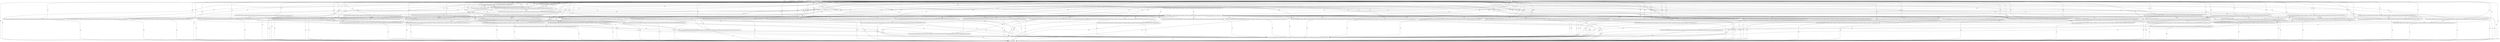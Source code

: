 digraph G {
  "1: match () ...
" [shape=box, ];
  "74: match (event_id) ...
" [shape=box, ];
  "75: match (event_id) ...
" [shape=box, ];
  "76: match (event_id) ...
" [shape=box, ];
  "89: match (event_id) ...
" [shape=box, ];
  "101: match (event_id) ...
" [shape=box, ];
  "111: match (if_precomp2011,if_precomp,event_id) ...
" [shape=box, ];
  "117: match (if_precomp2011,if_precomp,event_id) ...
" [shape=box, ];
  "136: match (if_precomp2011,if_precomp,event_id) ...
" [shape=box, ];
  "143: match (if_precomp2011,if_precomp,event_id) ...
" [shape=box, ];
  "158: match (forward_flow_ip_header_6,forward_flow_udp_header_1,forward_flow_ip_header_9,forward_flow_udp_header_0,forward_flow_ip_header_8,if_precomp2011,if_precomp,event_id) ...
" [
  shape=box, ];
  "165: match (forward_flow_ip_header_6,forward_flow_udp_header_1,forward_flow_ip_header_9,forward_flow_udp_header_0,forward_flow_ip_header_8,if_precomp2011,if_precomp,event_id) ...
" [
  shape=box, ];
  "186: match (forward_flow_ip_header_6,forward_flow_udp_header_1,forward_flow_ip_header_9,forward_flow_udp_header_0,forward_flow_ip_header_8,if_precomp2011,if_precomp,event_id) ...
" [
  shape=box, ];
  "191: match (forward_flow_ip_header_6,forward_flow_udp_header_1,forward_flow_ip_header_9,forward_flow_udp_header_0,forward_flow_ip_header_8,if_precomp2011,if_precomp,event_id) ...
" [
  shape=box, ];
  "198: match (forward_flow_ip_header_6,forward_flow_udp_header_1,forward_flow_ip_header_9,forward_flow_udp_header_0,forward_flow_ip_header_8,if_precomp2011,if_precomp,event_id) ...
" [
  shape=box, ];
  "204: match (forward_flow_ip_header_6,forward_flow_udp_header_1,forward_flow_ip_header_9,forward_flow_udp_header_0,forward_flow_ip_header_8,if_precomp2011,if_precomp,event_id) ...
" [
  shape=box, ];
  "211: match (forward_flow_ip_header_6,forward_flow_udp_header_1,forward_flow_ip_header_9,forward_flow_udp_header_0,forward_flow_ip_header_8,if_precomp2011,if_precomp,event_id) ...
" [
  shape=box, ];
  "218: match (forward_flow_ip_header_6,forward_flow_udp_header_1,forward_flow_ip_header_9,forward_flow_udp_header_0,forward_flow_ip_header_8,if_precomp2011,if_precomp,event_id) ...
" [
  shape=box, ];
  "225: match (forward_flow_ip_header_6,forward_flow_udp_header_1,forward_flow_ip_header_9,forward_flow_udp_header_0,forward_flow_ip_header_8,if_precomp2011,if_precomp,event_id) ...
" [
  shape=box, ];
  "232: match (forward_flow_ip_header_6,forward_flow_udp_header_1,forward_flow_ip_header_9,forward_flow_udp_header_0,forward_flow_ip_header_8,if_precomp2011,if_precomp,event_id) ...
" [
  shape=box, ];
  "239: match (forward_flow_ip_header_6,forward_flow_udp_header_1,forward_flow_ip_header_9,forward_flow_udp_header_0,forward_flow_ip_header_8,if_precomp2011,if_precomp,event_id) ...
" [
  shape=box, ];
  "246: match (forward_flow_ip_header_6,forward_flow_udp_header_1,forward_flow_ip_header_9,forward_flow_udp_header_0,forward_flow_ip_header_8,if_precomp2011,if_precomp,event_id) ...
" [
  shape=box, ];
  "250: match (path_id1688,forward_flow_ip_header_6,forward_flow_udp_header_1,forward_flow_ip_header_9,forward_flow_udp_header_0,forward_flow_ip_header_8,if_precomp2011,if_precomp,event_id) ...
" [
  shape=box, ];
  "255: match (path_id1688,forward_flow_ip_header_6,forward_flow_udp_header_1,forward_flow_ip_header_9,forward_flow_udp_header_0,forward_flow_ip_header_8,if_precomp2011,if_precomp,event_id) ...
" [
  shape=box, ];
  "264: match (path_id1688,forward_flow_ip_header_6,forward_flow_udp_header_1,forward_flow_ip_header_9,forward_flow_udp_header_0,forward_flow_ip_header_8,if_precomp2011,if_precomp,event_id) ...
" [
  shape=box, ];
  "270: match (path_id1688,forward_flow_ip_header_6,forward_flow_udp_header_1,forward_flow_ip_header_9,forward_flow_udp_header_0,forward_flow_ip_header_8,if_precomp2011,if_precomp,event_id) ...
" [
  shape=box, ];
  "276: match (path_id1688,forward_flow_ip_header_6,forward_flow_udp_header_1,forward_flow_ip_header_9,forward_flow_udp_header_0,forward_flow_ip_header_8,if_precomp2011,if_precomp,event_id) ...
" [
  shape=box, ];
  "282: match (path_id1688,forward_flow_ip_header_6,forward_flow_udp_header_1,forward_flow_ip_header_9,forward_flow_udp_header_0,forward_flow_ip_header_8,if_precomp2011,if_precomp,event_id) ...
" [
  shape=box, ];
  "288: match (path_id1688,forward_flow_ip_header_6,forward_flow_udp_header_1,forward_flow_ip_header_9,forward_flow_udp_header_0,forward_flow_ip_header_8,if_precomp2011,if_precomp,event_id) ...
" [
  shape=box, ];
  "294: match (path_id1688,forward_flow_ip_header_6,forward_flow_udp_header_1,forward_flow_ip_header_9,forward_flow_udp_header_0,forward_flow_ip_header_8,if_precomp2011,if_precomp,event_id) ...
" [
  shape=box, ];
  "300: match (path_id1688,forward_flow_ip_header_6,forward_flow_udp_header_1,forward_flow_ip_header_9,forward_flow_udp_header_0,forward_flow_ip_header_8,if_precomp2011,if_precomp,event_id) ...
" [
  shape=box, ];
  "309: match (path_id1688,forward_flow_ip_header_6,forward_flow_udp_header_1,forward_flow_ip_header_9,forward_flow_udp_header_0,forward_flow_ip_header_8,if_precomp2011,if_precomp,event_id) ...
" [
  shape=box, ];
  "330: match (path_id1688,forward_flow_ip_header_6,forward_flow_udp_header_1,forward_flow_ip_header_9,forward_flow_udp_header_0,forward_flow_ip_header_8,if_precomp2011,if_precomp,event_id) ...
" [
  shape=box, ];
  "335: match (path_id1688,forward_flow_ip_header_6,forward_flow_udp_header_1,forward_flow_ip_header_9,forward_flow_udp_header_0,forward_flow_ip_header_8,if_precomp2011,if_precomp,event_id) ...
" [
  shape=box, ];
  "340: match (path_id1688,forward_flow_ip_header_6,forward_flow_udp_header_1,forward_flow_ip_header_9,forward_flow_udp_header_0,forward_flow_ip_header_8,if_precomp2011,if_precomp,event_id) ...
" [
  shape=box, ];
  "346: match (path_id1688,forward_flow_ip_header_6,forward_flow_udp_header_1,forward_flow_ip_header_9,forward_flow_udp_header_0,forward_flow_ip_header_8,if_precomp2011,if_precomp,event_id) ...
" [
  shape=box, ];
  "348: match (path_id1688,forward_flow_ip_header_6,forward_flow_udp_header_1,forward_flow_ip_header_9,forward_flow_udp_header_0,forward_flow_ip_header_8,if_precomp2011,if_precomp,event_id) ...
" [
  shape=box, ];
  "354: match (path_id1688,forward_flow_ip_header_6,forward_flow_udp_header_1,forward_flow_ip_header_9,forward_flow_udp_header_0,forward_flow_ip_header_8,if_precomp2011,if_precomp,event_id) ...
" [
  shape=box, ];
  "360: match (path_id1688,forward_flow_ip_header_6,forward_flow_udp_header_1,forward_flow_ip_header_9,forward_flow_udp_header_0,forward_flow_ip_header_8,if_precomp2011,if_precomp,event_id) ...
" [
  shape=box, ];
  "367: match (path_id1688,forward_flow_ip_header_6,forward_flow_udp_header_1,forward_flow_ip_header_9,forward_flow_udp_header_0,forward_flow_ip_header_8,if_precomp2011,if_precomp,event_id) ...
" [
  shape=box, ];
  "372: match (path_id1688,forward_flow_ip_header_6,forward_flow_udp_header_1,forward_flow_ip_header_9,forward_flow_udp_header_0,forward_flow_ip_header_8,if_precomp2011,if_precomp,event_id) ...
" [
  shape=box, ];
  "379: match (path_id1688,forward_flow_ip_header_6,forward_flow_udp_header_1,forward_flow_ip_header_9,forward_flow_udp_header_0,forward_flow_ip_header_8,if_precomp2011,if_precomp,event_id) ...
" [
  shape=box, ];
  "382: match (path_id1688,forward_flow_ip_header_6,forward_flow_udp_header_1,forward_flow_ip_header_9,forward_flow_udp_header_0,forward_flow_ip_header_8,if_precomp2011,if_precomp,event_id) ...
" [
  shape=box, ];
  "386: match (path_id1688,forward_flow_ip_header_6,forward_flow_udp_header_1,forward_flow_ip_header_9,forward_flow_udp_header_0,forward_flow_ip_header_8,if_precomp2011,if_precomp,event_id) ...
" [
  shape=box, ];
  "390: match (path_id1688,forward_flow_ip_header_6,forward_flow_udp_header_1,forward_flow_ip_header_9,forward_flow_udp_header_0,forward_flow_ip_header_8,if_precomp2011,if_precomp,event_id) ...
" [
  shape=box, ];
  "394: match (path_id1688,forward_flow_ip_header_6,forward_flow_udp_header_1,forward_flow_ip_header_9,forward_flow_udp_header_0,forward_flow_ip_header_8,if_precomp2011,if_precomp,event_id) ...
" [
  shape=box, ];
  "398: match (path_id1688,forward_flow_ip_header_6,forward_flow_udp_header_1,forward_flow_ip_header_9,forward_flow_udp_header_0,forward_flow_ip_header_8,if_precomp2011,if_precomp,event_id) ...
" [
  shape=box, ];
  "402: match (path_id1688,forward_flow_ip_header_6,forward_flow_udp_header_1,forward_flow_ip_header_9,forward_flow_udp_header_0,forward_flow_ip_header_8,if_precomp2011,if_precomp,event_id) ...
" [
  shape=box, ];
  "406: match (path_id1688,forward_flow_ip_header_6,forward_flow_udp_header_1,forward_flow_ip_header_9,forward_flow_udp_header_0,forward_flow_ip_header_8,if_precomp2011,if_precomp,event_id) ...
" [
  shape=box, ];
  "410: match (path_id1688,forward_flow_ip_header_6,forward_flow_udp_header_1,forward_flow_ip_header_9,forward_flow_udp_header_0,forward_flow_ip_header_8,if_precomp2011,if_precomp,event_id) ...
" [
  shape=box, ];
  "414: match (path_id1688,forward_flow_ip_header_6,forward_flow_udp_header_1,forward_flow_ip_header_9,forward_flow_udp_header_0,forward_flow_ip_header_8,if_precomp2011,if_precomp,event_id) ...
" [
  shape=box, ];
  "418: match (path_id1688,forward_flow_ip_header_6,forward_flow_udp_header_1,forward_flow_ip_header_9,forward_flow_udp_header_0,forward_flow_ip_header_8,if_precomp2011,if_precomp,event_id) ...
" [
  shape=box, ];
  "422: match (path_id1688,forward_flow_ip_header_6,forward_flow_udp_header_1,forward_flow_ip_header_9,forward_flow_udp_header_0,forward_flow_ip_header_8,if_precomp2011,if_precomp,event_id) ...
" [
  shape=box, ];
  "426: match (path_id1688,forward_flow_ip_header_6,forward_flow_udp_header_1,forward_flow_ip_header_9,forward_flow_udp_header_0,forward_flow_ip_header_8,if_precomp2011,if_precomp,event_id) ...
" [
  shape=box, ];
  "432: match (path_id1688,forward_flow_ip_header_6,forward_flow_udp_header_1,forward_flow_ip_header_9,forward_flow_udp_header_0,forward_flow_ip_header_8,if_precomp2011,if_precomp,event_id) ...
" [
  shape=box, ];
  "438: match (path_id1688,forward_flow_ip_header_6,forward_flow_udp_header_1,forward_flow_ip_header_9,forward_flow_udp_header_0,forward_flow_ip_header_8,if_precomp2011,if_precomp,event_id) ...
" [
  shape=box, ];
  "448: match (path_id1688,forward_flow_ip_header_6,forward_flow_udp_header_1,forward_flow_ip_header_9,forward_flow_udp_header_0,forward_flow_ip_header_8,if_precomp2011,if_precomp,event_id) ...
" [
  shape=box, ];
  "454: match (path_id1688,forward_flow_ip_header_6,forward_flow_udp_header_1,forward_flow_ip_header_9,forward_flow_udp_header_0,forward_flow_ip_header_8,if_precomp2011,if_precomp,event_id) ...
" [
  shape=box, ];
  "458: match (path_id1688,forward_flow_ip_header_6,forward_flow_udp_header_1,forward_flow_ip_header_9,forward_flow_udp_header_0,forward_flow_ip_header_8,if_precomp2011,if_precomp,event_id) ...
" [
  shape=box, ];
  "462: match (path_id1688,forward_flow_ip_header_6,forward_flow_udp_header_1,forward_flow_ip_header_9,forward_flow_udp_header_0,forward_flow_ip_header_8,if_precomp2011,if_precomp,event_id) ...
" [
  shape=box, ];
  "466: match (path_id1688,forward_flow_ip_header_6,forward_flow_udp_header_1,forward_flow_ip_header_9,forward_flow_udp_header_0,forward_flow_ip_header_8,if_precomp2011,if_precomp,event_id) ...
" [
  shape=box, ];
  "470: match (path_id1688,forward_flow_ip_header_6,forward_flow_udp_header_1,forward_flow_ip_header_9,forward_flow_udp_header_0,forward_flow_ip_header_8,if_precomp2011,if_precomp,event_id) ...
" [
  shape=box, ];
  "474: match (path_id1688,forward_flow_ip_header_6,forward_flow_udp_header_1,forward_flow_ip_header_9,forward_flow_udp_header_0,forward_flow_ip_header_8,if_precomp2011,if_precomp,event_id) ...
" [
  shape=box, ];
  "478: match (path_id1688,forward_flow_ip_header_6,forward_flow_udp_header_1,forward_flow_ip_header_9,forward_flow_udp_header_0,forward_flow_ip_header_8,if_precomp2011,if_precomp,event_id) ...
" [
  shape=box, ];
  "482: match (path_id1688,forward_flow_ip_header_6,forward_flow_udp_header_1,forward_flow_ip_header_9,forward_flow_udp_header_0,forward_flow_ip_header_8,if_precomp2011,if_precomp,event_id) ...
" [
  shape=box, ];
  "486: match (path_id1688,forward_flow_ip_header_6,forward_flow_udp_header_1,forward_flow_ip_header_9,forward_flow_udp_header_0,forward_flow_ip_header_8,if_precomp2011,if_precomp,event_id) ...
" [
  shape=box, ];
  "490: match (path_id1688,forward_flow_ip_header_6,forward_flow_udp_header_1,forward_flow_ip_header_9,forward_flow_udp_header_0,forward_flow_ip_header_8,if_precomp2011,if_precomp,event_id) ...
" [
  shape=box, ];
  "494: match (path_id1688,forward_flow_ip_header_6,forward_flow_udp_header_1,forward_flow_ip_header_9,forward_flow_udp_header_0,forward_flow_ip_header_8,if_precomp2011,if_precomp,event_id) ...
" [
  shape=box, ];
  "498: match (path_id1688,forward_flow_ip_header_6,forward_flow_udp_header_1,forward_flow_ip_header_9,forward_flow_udp_header_0,forward_flow_ip_header_8,if_precomp2011,if_precomp,event_id) ...
" [
  shape=box, ];
  "502: match (path_id1688,forward_flow_ip_header_6,forward_flow_udp_header_1,forward_flow_ip_header_9,forward_flow_udp_header_0,forward_flow_ip_header_8,if_precomp2011,if_precomp,event_id) ...
" [
  shape=box, ];
  "506: match (path_id1688,forward_flow_ip_header_6,forward_flow_udp_header_1,forward_flow_ip_header_9,forward_flow_udp_header_0,forward_flow_ip_header_8,if_precomp2011,if_precomp,event_id) ...
" [
  shape=box, ];
  "510: match (path_id1688,forward_flow_ip_header_6,forward_flow_udp_header_1,forward_flow_ip_header_9,forward_flow_udp_header_0,forward_flow_ip_header_8,if_precomp2011,if_precomp,event_id) ...
" [
  shape=box, ];
  "514: match (path_id1688,forward_flow_ip_header_6,forward_flow_udp_header_1,forward_flow_ip_header_9,forward_flow_udp_header_0,forward_flow_ip_header_8,if_precomp2011,if_precomp,event_id) ...
" [
  shape=box, ];
  "518: match (path_id1688,forward_flow_ip_header_6,forward_flow_udp_header_1,forward_flow_ip_header_9,forward_flow_udp_header_0,forward_flow_ip_header_8,if_precomp2011,if_precomp,event_id) ...
" [
  shape=box, ];
  "522: match (path_id1688,forward_flow_ip_header_6,forward_flow_udp_header_1,forward_flow_ip_header_9,forward_flow_udp_header_0,forward_flow_ip_header_8,if_precomp2011,if_precomp,event_id) ...
" [
  shape=box, ];
  "526: match (path_id1688,forward_flow_ip_header_6,forward_flow_udp_header_1,forward_flow_ip_header_9,forward_flow_udp_header_0,forward_flow_ip_header_8,if_precomp2011,if_precomp,event_id) ...
" [
  shape=box, ];
  "530: match (path_id1688,forward_flow_ip_header_6,forward_flow_udp_header_1,forward_flow_ip_header_9,forward_flow_udp_header_0,forward_flow_ip_header_8,if_precomp2011,if_precomp,event_id) ...
" [
  shape=box, ];
  "639: match (path_id1688,forward_flow_ip_header_6,forward_flow_udp_header_1,forward_flow_ip_header_9,forward_flow_udp_header_0,forward_flow_ip_header_8,if_precomp2011,if_precomp,event_id) ...
" [
  shape=box, ];
  "688: match (event_id) ...
" [shape=box, ];
  
  
  "89: match (event_id) ...
" -> "111: match (if_precomp2011,if_precomp,event_id) ...
" [
  label="WR", ];
  "89: match (event_id) ...
" -> "117: match (if_precomp2011,if_precomp,event_id) ...
" [
  label="WR", ];
  "89: match (event_id) ...
" -> "136: match (if_precomp2011,if_precomp,event_id) ...
" [
  label="WR", ];
  "89: match (event_id) ...
" -> "143: match (if_precomp2011,if_precomp,event_id) ...
" [
  label="WR", ];
  "89: match (event_id) ...
" -> "158: match (forward_flow_ip_header_6,forward_flow_udp_header_1,forward_flow_ip_header_9,forward_flow_udp_header_0,forward_flow_ip_header_8,if_precomp2011,if_precomp,event_id) ...
" [
  label="WR", ];
  "89: match (event_id) ...
" -> "165: match (forward_flow_ip_header_6,forward_flow_udp_header_1,forward_flow_ip_header_9,forward_flow_udp_header_0,forward_flow_ip_header_8,if_precomp2011,if_precomp,event_id) ...
" [
  label="WR", ];
  "89: match (event_id) ...
" -> "186: match (forward_flow_ip_header_6,forward_flow_udp_header_1,forward_flow_ip_header_9,forward_flow_udp_header_0,forward_flow_ip_header_8,if_precomp2011,if_precomp,event_id) ...
" [
  label="WR", ];
  "89: match (event_id) ...
" -> "191: match (forward_flow_ip_header_6,forward_flow_udp_header_1,forward_flow_ip_header_9,forward_flow_udp_header_0,forward_flow_ip_header_8,if_precomp2011,if_precomp,event_id) ...
" [
  label="WR", ];
  "89: match (event_id) ...
" -> "198: match (forward_flow_ip_header_6,forward_flow_udp_header_1,forward_flow_ip_header_9,forward_flow_udp_header_0,forward_flow_ip_header_8,if_precomp2011,if_precomp,event_id) ...
" [
  label="WR", ];
  "89: match (event_id) ...
" -> "204: match (forward_flow_ip_header_6,forward_flow_udp_header_1,forward_flow_ip_header_9,forward_flow_udp_header_0,forward_flow_ip_header_8,if_precomp2011,if_precomp,event_id) ...
" [
  label="WR", ];
  "89: match (event_id) ...
" -> "211: match (forward_flow_ip_header_6,forward_flow_udp_header_1,forward_flow_ip_header_9,forward_flow_udp_header_0,forward_flow_ip_header_8,if_precomp2011,if_precomp,event_id) ...
" [
  label="WR", ];
  "89: match (event_id) ...
" -> "218: match (forward_flow_ip_header_6,forward_flow_udp_header_1,forward_flow_ip_header_9,forward_flow_udp_header_0,forward_flow_ip_header_8,if_precomp2011,if_precomp,event_id) ...
" [
  label="WR", ];
  "89: match (event_id) ...
" -> "225: match (forward_flow_ip_header_6,forward_flow_udp_header_1,forward_flow_ip_header_9,forward_flow_udp_header_0,forward_flow_ip_header_8,if_precomp2011,if_precomp,event_id) ...
" [
  label="WR", ];
  "89: match (event_id) ...
" -> "232: match (forward_flow_ip_header_6,forward_flow_udp_header_1,forward_flow_ip_header_9,forward_flow_udp_header_0,forward_flow_ip_header_8,if_precomp2011,if_precomp,event_id) ...
" [
  label="WR", ];
  "89: match (event_id) ...
" -> "239: match (forward_flow_ip_header_6,forward_flow_udp_header_1,forward_flow_ip_header_9,forward_flow_udp_header_0,forward_flow_ip_header_8,if_precomp2011,if_precomp,event_id) ...
" [
  label="WR", ];
  "89: match (event_id) ...
" -> "246: match (forward_flow_ip_header_6,forward_flow_udp_header_1,forward_flow_ip_header_9,forward_flow_udp_header_0,forward_flow_ip_header_8,if_precomp2011,if_precomp,event_id) ...
" [
  label="WR", ];
  "89: match (event_id) ...
" -> "250: match (path_id1688,forward_flow_ip_header_6,forward_flow_udp_header_1,forward_flow_ip_header_9,forward_flow_udp_header_0,forward_flow_ip_header_8,if_precomp2011,if_precomp,event_id) ...
" [
  label="WR", ];
  "89: match (event_id) ...
" -> "255: match (path_id1688,forward_flow_ip_header_6,forward_flow_udp_header_1,forward_flow_ip_header_9,forward_flow_udp_header_0,forward_flow_ip_header_8,if_precomp2011,if_precomp,event_id) ...
" [
  label="WR", ];
  "89: match (event_id) ...
" -> "264: match (path_id1688,forward_flow_ip_header_6,forward_flow_udp_header_1,forward_flow_ip_header_9,forward_flow_udp_header_0,forward_flow_ip_header_8,if_precomp2011,if_precomp,event_id) ...
" [
  label="WR", ];
  "89: match (event_id) ...
" -> "270: match (path_id1688,forward_flow_ip_header_6,forward_flow_udp_header_1,forward_flow_ip_header_9,forward_flow_udp_header_0,forward_flow_ip_header_8,if_precomp2011,if_precomp,event_id) ...
" [
  label="WR", ];
  "89: match (event_id) ...
" -> "276: match (path_id1688,forward_flow_ip_header_6,forward_flow_udp_header_1,forward_flow_ip_header_9,forward_flow_udp_header_0,forward_flow_ip_header_8,if_precomp2011,if_precomp,event_id) ...
" [
  label="WR", ];
  "89: match (event_id) ...
" -> "282: match (path_id1688,forward_flow_ip_header_6,forward_flow_udp_header_1,forward_flow_ip_header_9,forward_flow_udp_header_0,forward_flow_ip_header_8,if_precomp2011,if_precomp,event_id) ...
" [
  label="WR", ];
  "89: match (event_id) ...
" -> "288: match (path_id1688,forward_flow_ip_header_6,forward_flow_udp_header_1,forward_flow_ip_header_9,forward_flow_udp_header_0,forward_flow_ip_header_8,if_precomp2011,if_precomp,event_id) ...
" [
  label="WR", ];
  "89: match (event_id) ...
" -> "294: match (path_id1688,forward_flow_ip_header_6,forward_flow_udp_header_1,forward_flow_ip_header_9,forward_flow_udp_header_0,forward_flow_ip_header_8,if_precomp2011,if_precomp,event_id) ...
" [
  label="WR", ];
  "89: match (event_id) ...
" -> "300: match (path_id1688,forward_flow_ip_header_6,forward_flow_udp_header_1,forward_flow_ip_header_9,forward_flow_udp_header_0,forward_flow_ip_header_8,if_precomp2011,if_precomp,event_id) ...
" [
  label="WR", ];
  "89: match (event_id) ...
" -> "309: match (path_id1688,forward_flow_ip_header_6,forward_flow_udp_header_1,forward_flow_ip_header_9,forward_flow_udp_header_0,forward_flow_ip_header_8,if_precomp2011,if_precomp,event_id) ...
" [
  label="WR", ];
  "89: match (event_id) ...
" -> "330: match (path_id1688,forward_flow_ip_header_6,forward_flow_udp_header_1,forward_flow_ip_header_9,forward_flow_udp_header_0,forward_flow_ip_header_8,if_precomp2011,if_precomp,event_id) ...
" [
  label="WR", ];
  "89: match (event_id) ...
" -> "335: match (path_id1688,forward_flow_ip_header_6,forward_flow_udp_header_1,forward_flow_ip_header_9,forward_flow_udp_header_0,forward_flow_ip_header_8,if_precomp2011,if_precomp,event_id) ...
" [
  label="WR", ];
  "89: match (event_id) ...
" -> "340: match (path_id1688,forward_flow_ip_header_6,forward_flow_udp_header_1,forward_flow_ip_header_9,forward_flow_udp_header_0,forward_flow_ip_header_8,if_precomp2011,if_precomp,event_id) ...
" [
  label="WR", ];
  "89: match (event_id) ...
" -> "346: match (path_id1688,forward_flow_ip_header_6,forward_flow_udp_header_1,forward_flow_ip_header_9,forward_flow_udp_header_0,forward_flow_ip_header_8,if_precomp2011,if_precomp,event_id) ...
" [
  label="WR", ];
  "89: match (event_id) ...
" -> "348: match (path_id1688,forward_flow_ip_header_6,forward_flow_udp_header_1,forward_flow_ip_header_9,forward_flow_udp_header_0,forward_flow_ip_header_8,if_precomp2011,if_precomp,event_id) ...
" [
  label="WR", ];
  "89: match (event_id) ...
" -> "354: match (path_id1688,forward_flow_ip_header_6,forward_flow_udp_header_1,forward_flow_ip_header_9,forward_flow_udp_header_0,forward_flow_ip_header_8,if_precomp2011,if_precomp,event_id) ...
" [
  label="WR", ];
  "89: match (event_id) ...
" -> "360: match (path_id1688,forward_flow_ip_header_6,forward_flow_udp_header_1,forward_flow_ip_header_9,forward_flow_udp_header_0,forward_flow_ip_header_8,if_precomp2011,if_precomp,event_id) ...
" [
  label="WR", ];
  "89: match (event_id) ...
" -> "367: match (path_id1688,forward_flow_ip_header_6,forward_flow_udp_header_1,forward_flow_ip_header_9,forward_flow_udp_header_0,forward_flow_ip_header_8,if_precomp2011,if_precomp,event_id) ...
" [
  label="WR", ];
  "89: match (event_id) ...
" -> "372: match (path_id1688,forward_flow_ip_header_6,forward_flow_udp_header_1,forward_flow_ip_header_9,forward_flow_udp_header_0,forward_flow_ip_header_8,if_precomp2011,if_precomp,event_id) ...
" [
  label="WR", ];
  "89: match (event_id) ...
" -> "379: match (path_id1688,forward_flow_ip_header_6,forward_flow_udp_header_1,forward_flow_ip_header_9,forward_flow_udp_header_0,forward_flow_ip_header_8,if_precomp2011,if_precomp,event_id) ...
" [
  label="WR", ];
  "89: match (event_id) ...
" -> "382: match (path_id1688,forward_flow_ip_header_6,forward_flow_udp_header_1,forward_flow_ip_header_9,forward_flow_udp_header_0,forward_flow_ip_header_8,if_precomp2011,if_precomp,event_id) ...
" [
  label="WR", ];
  "89: match (event_id) ...
" -> "386: match (path_id1688,forward_flow_ip_header_6,forward_flow_udp_header_1,forward_flow_ip_header_9,forward_flow_udp_header_0,forward_flow_ip_header_8,if_precomp2011,if_precomp,event_id) ...
" [
  label="WR", ];
  "89: match (event_id) ...
" -> "390: match (path_id1688,forward_flow_ip_header_6,forward_flow_udp_header_1,forward_flow_ip_header_9,forward_flow_udp_header_0,forward_flow_ip_header_8,if_precomp2011,if_precomp,event_id) ...
" [
  label="WR", ];
  "89: match (event_id) ...
" -> "394: match (path_id1688,forward_flow_ip_header_6,forward_flow_udp_header_1,forward_flow_ip_header_9,forward_flow_udp_header_0,forward_flow_ip_header_8,if_precomp2011,if_precomp,event_id) ...
" [
  label="WR", ];
  "89: match (event_id) ...
" -> "398: match (path_id1688,forward_flow_ip_header_6,forward_flow_udp_header_1,forward_flow_ip_header_9,forward_flow_udp_header_0,forward_flow_ip_header_8,if_precomp2011,if_precomp,event_id) ...
" [
  label="WR", ];
  "89: match (event_id) ...
" -> "402: match (path_id1688,forward_flow_ip_header_6,forward_flow_udp_header_1,forward_flow_ip_header_9,forward_flow_udp_header_0,forward_flow_ip_header_8,if_precomp2011,if_precomp,event_id) ...
" [
  label="WR", ];
  "89: match (event_id) ...
" -> "406: match (path_id1688,forward_flow_ip_header_6,forward_flow_udp_header_1,forward_flow_ip_header_9,forward_flow_udp_header_0,forward_flow_ip_header_8,if_precomp2011,if_precomp,event_id) ...
" [
  label="WR", ];
  "89: match (event_id) ...
" -> "410: match (path_id1688,forward_flow_ip_header_6,forward_flow_udp_header_1,forward_flow_ip_header_9,forward_flow_udp_header_0,forward_flow_ip_header_8,if_precomp2011,if_precomp,event_id) ...
" [
  label="WR", ];
  "89: match (event_id) ...
" -> "414: match (path_id1688,forward_flow_ip_header_6,forward_flow_udp_header_1,forward_flow_ip_header_9,forward_flow_udp_header_0,forward_flow_ip_header_8,if_precomp2011,if_precomp,event_id) ...
" [
  label="WR", ];
  "89: match (event_id) ...
" -> "418: match (path_id1688,forward_flow_ip_header_6,forward_flow_udp_header_1,forward_flow_ip_header_9,forward_flow_udp_header_0,forward_flow_ip_header_8,if_precomp2011,if_precomp,event_id) ...
" [
  label="WR", ];
  "89: match (event_id) ...
" -> "422: match (path_id1688,forward_flow_ip_header_6,forward_flow_udp_header_1,forward_flow_ip_header_9,forward_flow_udp_header_0,forward_flow_ip_header_8,if_precomp2011,if_precomp,event_id) ...
" [
  label="WR", ];
  "89: match (event_id) ...
" -> "426: match (path_id1688,forward_flow_ip_header_6,forward_flow_udp_header_1,forward_flow_ip_header_9,forward_flow_udp_header_0,forward_flow_ip_header_8,if_precomp2011,if_precomp,event_id) ...
" [
  label="WR", ];
  "89: match (event_id) ...
" -> "432: match (path_id1688,forward_flow_ip_header_6,forward_flow_udp_header_1,forward_flow_ip_header_9,forward_flow_udp_header_0,forward_flow_ip_header_8,if_precomp2011,if_precomp,event_id) ...
" [
  label="WR", ];
  "89: match (event_id) ...
" -> "438: match (path_id1688,forward_flow_ip_header_6,forward_flow_udp_header_1,forward_flow_ip_header_9,forward_flow_udp_header_0,forward_flow_ip_header_8,if_precomp2011,if_precomp,event_id) ...
" [
  label="WR", ];
  "89: match (event_id) ...
" -> "448: match (path_id1688,forward_flow_ip_header_6,forward_flow_udp_header_1,forward_flow_ip_header_9,forward_flow_udp_header_0,forward_flow_ip_header_8,if_precomp2011,if_precomp,event_id) ...
" [
  label="WR", ];
  "89: match (event_id) ...
" -> "454: match (path_id1688,forward_flow_ip_header_6,forward_flow_udp_header_1,forward_flow_ip_header_9,forward_flow_udp_header_0,forward_flow_ip_header_8,if_precomp2011,if_precomp,event_id) ...
" [
  label="WR", ];
  "89: match (event_id) ...
" -> "458: match (path_id1688,forward_flow_ip_header_6,forward_flow_udp_header_1,forward_flow_ip_header_9,forward_flow_udp_header_0,forward_flow_ip_header_8,if_precomp2011,if_precomp,event_id) ...
" [
  label="WR", ];
  "89: match (event_id) ...
" -> "462: match (path_id1688,forward_flow_ip_header_6,forward_flow_udp_header_1,forward_flow_ip_header_9,forward_flow_udp_header_0,forward_flow_ip_header_8,if_precomp2011,if_precomp,event_id) ...
" [
  label="WR", ];
  "89: match (event_id) ...
" -> "466: match (path_id1688,forward_flow_ip_header_6,forward_flow_udp_header_1,forward_flow_ip_header_9,forward_flow_udp_header_0,forward_flow_ip_header_8,if_precomp2011,if_precomp,event_id) ...
" [
  label="WR", ];
  "89: match (event_id) ...
" -> "470: match (path_id1688,forward_flow_ip_header_6,forward_flow_udp_header_1,forward_flow_ip_header_9,forward_flow_udp_header_0,forward_flow_ip_header_8,if_precomp2011,if_precomp,event_id) ...
" [
  label="WR", ];
  "89: match (event_id) ...
" -> "474: match (path_id1688,forward_flow_ip_header_6,forward_flow_udp_header_1,forward_flow_ip_header_9,forward_flow_udp_header_0,forward_flow_ip_header_8,if_precomp2011,if_precomp,event_id) ...
" [
  label="WR", ];
  "89: match (event_id) ...
" -> "478: match (path_id1688,forward_flow_ip_header_6,forward_flow_udp_header_1,forward_flow_ip_header_9,forward_flow_udp_header_0,forward_flow_ip_header_8,if_precomp2011,if_precomp,event_id) ...
" [
  label="WR", ];
  "89: match (event_id) ...
" -> "482: match (path_id1688,forward_flow_ip_header_6,forward_flow_udp_header_1,forward_flow_ip_header_9,forward_flow_udp_header_0,forward_flow_ip_header_8,if_precomp2011,if_precomp,event_id) ...
" [
  label="WR", ];
  "89: match (event_id) ...
" -> "486: match (path_id1688,forward_flow_ip_header_6,forward_flow_udp_header_1,forward_flow_ip_header_9,forward_flow_udp_header_0,forward_flow_ip_header_8,if_precomp2011,if_precomp,event_id) ...
" [
  label="WR", ];
  "89: match (event_id) ...
" -> "490: match (path_id1688,forward_flow_ip_header_6,forward_flow_udp_header_1,forward_flow_ip_header_9,forward_flow_udp_header_0,forward_flow_ip_header_8,if_precomp2011,if_precomp,event_id) ...
" [
  label="WR", ];
  "89: match (event_id) ...
" -> "494: match (path_id1688,forward_flow_ip_header_6,forward_flow_udp_header_1,forward_flow_ip_header_9,forward_flow_udp_header_0,forward_flow_ip_header_8,if_precomp2011,if_precomp,event_id) ...
" [
  label="WR", ];
  "89: match (event_id) ...
" -> "498: match (path_id1688,forward_flow_ip_header_6,forward_flow_udp_header_1,forward_flow_ip_header_9,forward_flow_udp_header_0,forward_flow_ip_header_8,if_precomp2011,if_precomp,event_id) ...
" [
  label="WR", ];
  "89: match (event_id) ...
" -> "502: match (path_id1688,forward_flow_ip_header_6,forward_flow_udp_header_1,forward_flow_ip_header_9,forward_flow_udp_header_0,forward_flow_ip_header_8,if_precomp2011,if_precomp,event_id) ...
" [
  label="WR", ];
  "89: match (event_id) ...
" -> "506: match (path_id1688,forward_flow_ip_header_6,forward_flow_udp_header_1,forward_flow_ip_header_9,forward_flow_udp_header_0,forward_flow_ip_header_8,if_precomp2011,if_precomp,event_id) ...
" [
  label="WR", ];
  "89: match (event_id) ...
" -> "510: match (path_id1688,forward_flow_ip_header_6,forward_flow_udp_header_1,forward_flow_ip_header_9,forward_flow_udp_header_0,forward_flow_ip_header_8,if_precomp2011,if_precomp,event_id) ...
" [
  label="WR", ];
  "89: match (event_id) ...
" -> "514: match (path_id1688,forward_flow_ip_header_6,forward_flow_udp_header_1,forward_flow_ip_header_9,forward_flow_udp_header_0,forward_flow_ip_header_8,if_precomp2011,if_precomp,event_id) ...
" [
  label="WR", ];
  "89: match (event_id) ...
" -> "518: match (path_id1688,forward_flow_ip_header_6,forward_flow_udp_header_1,forward_flow_ip_header_9,forward_flow_udp_header_0,forward_flow_ip_header_8,if_precomp2011,if_precomp,event_id) ...
" [
  label="WR", ];
  "89: match (event_id) ...
" -> "522: match (path_id1688,forward_flow_ip_header_6,forward_flow_udp_header_1,forward_flow_ip_header_9,forward_flow_udp_header_0,forward_flow_ip_header_8,if_precomp2011,if_precomp,event_id) ...
" [
  label="WR", ];
  "89: match (event_id) ...
" -> "526: match (path_id1688,forward_flow_ip_header_6,forward_flow_udp_header_1,forward_flow_ip_header_9,forward_flow_udp_header_0,forward_flow_ip_header_8,if_precomp2011,if_precomp,event_id) ...
" [
  label="WR", ];
  "89: match (event_id) ...
" -> "530: match (path_id1688,forward_flow_ip_header_6,forward_flow_udp_header_1,forward_flow_ip_header_9,forward_flow_udp_header_0,forward_flow_ip_header_8,if_precomp2011,if_precomp,event_id) ...
" [
  label="WR", ];
  "89: match (event_id) ...
" -> "639: match (path_id1688,forward_flow_ip_header_6,forward_flow_udp_header_1,forward_flow_ip_header_9,forward_flow_udp_header_0,forward_flow_ip_header_8,if_precomp2011,if_precomp,event_id) ...
" [
  label="WR", ];
  "89: match (event_id) ...
" -> "688: match (event_id) ...
" [label="RW", ];
  "101: match (event_id) ...
" -> "111: match (if_precomp2011,if_precomp,event_id) ...
" [
  label="WR", ];
  "101: match (event_id) ...
" -> "117: match (if_precomp2011,if_precomp,event_id) ...
" [
  label="WR", ];
  "101: match (event_id) ...
" -> "136: match (if_precomp2011,if_precomp,event_id) ...
" [
  label="WR", ];
  "101: match (event_id) ...
" -> "143: match (if_precomp2011,if_precomp,event_id) ...
" [
  label="WR", ];
  "101: match (event_id) ...
" -> "158: match (forward_flow_ip_header_6,forward_flow_udp_header_1,forward_flow_ip_header_9,forward_flow_udp_header_0,forward_flow_ip_header_8,if_precomp2011,if_precomp,event_id) ...
" [
  label="WR", ];
  "101: match (event_id) ...
" -> "165: match (forward_flow_ip_header_6,forward_flow_udp_header_1,forward_flow_ip_header_9,forward_flow_udp_header_0,forward_flow_ip_header_8,if_precomp2011,if_precomp,event_id) ...
" [
  label="WR", ];
  "101: match (event_id) ...
" -> "186: match (forward_flow_ip_header_6,forward_flow_udp_header_1,forward_flow_ip_header_9,forward_flow_udp_header_0,forward_flow_ip_header_8,if_precomp2011,if_precomp,event_id) ...
" [
  label="WR", ];
  "101: match (event_id) ...
" -> "191: match (forward_flow_ip_header_6,forward_flow_udp_header_1,forward_flow_ip_header_9,forward_flow_udp_header_0,forward_flow_ip_header_8,if_precomp2011,if_precomp,event_id) ...
" [
  label="WR", ];
  "101: match (event_id) ...
" -> "198: match (forward_flow_ip_header_6,forward_flow_udp_header_1,forward_flow_ip_header_9,forward_flow_udp_header_0,forward_flow_ip_header_8,if_precomp2011,if_precomp,event_id) ...
" [
  label="WR", ];
  "101: match (event_id) ...
" -> "204: match (forward_flow_ip_header_6,forward_flow_udp_header_1,forward_flow_ip_header_9,forward_flow_udp_header_0,forward_flow_ip_header_8,if_precomp2011,if_precomp,event_id) ...
" [
  label="WR", ];
  "101: match (event_id) ...
" -> "211: match (forward_flow_ip_header_6,forward_flow_udp_header_1,forward_flow_ip_header_9,forward_flow_udp_header_0,forward_flow_ip_header_8,if_precomp2011,if_precomp,event_id) ...
" [
  label="WR", ];
  "101: match (event_id) ...
" -> "218: match (forward_flow_ip_header_6,forward_flow_udp_header_1,forward_flow_ip_header_9,forward_flow_udp_header_0,forward_flow_ip_header_8,if_precomp2011,if_precomp,event_id) ...
" [
  label="WR", ];
  "101: match (event_id) ...
" -> "225: match (forward_flow_ip_header_6,forward_flow_udp_header_1,forward_flow_ip_header_9,forward_flow_udp_header_0,forward_flow_ip_header_8,if_precomp2011,if_precomp,event_id) ...
" [
  label="WR", ];
  "101: match (event_id) ...
" -> "232: match (forward_flow_ip_header_6,forward_flow_udp_header_1,forward_flow_ip_header_9,forward_flow_udp_header_0,forward_flow_ip_header_8,if_precomp2011,if_precomp,event_id) ...
" [
  label="WR", ];
  "101: match (event_id) ...
" -> "239: match (forward_flow_ip_header_6,forward_flow_udp_header_1,forward_flow_ip_header_9,forward_flow_udp_header_0,forward_flow_ip_header_8,if_precomp2011,if_precomp,event_id) ...
" [
  label="WR", ];
  "101: match (event_id) ...
" -> "246: match (forward_flow_ip_header_6,forward_flow_udp_header_1,forward_flow_ip_header_9,forward_flow_udp_header_0,forward_flow_ip_header_8,if_precomp2011,if_precomp,event_id) ...
" [
  label="WR", ];
  "101: match (event_id) ...
" -> "250: match (path_id1688,forward_flow_ip_header_6,forward_flow_udp_header_1,forward_flow_ip_header_9,forward_flow_udp_header_0,forward_flow_ip_header_8,if_precomp2011,if_precomp,event_id) ...
" [
  label="WR", ];
  "101: match (event_id) ...
" -> "255: match (path_id1688,forward_flow_ip_header_6,forward_flow_udp_header_1,forward_flow_ip_header_9,forward_flow_udp_header_0,forward_flow_ip_header_8,if_precomp2011,if_precomp,event_id) ...
" [
  label="WR", ];
  "101: match (event_id) ...
" -> "264: match (path_id1688,forward_flow_ip_header_6,forward_flow_udp_header_1,forward_flow_ip_header_9,forward_flow_udp_header_0,forward_flow_ip_header_8,if_precomp2011,if_precomp,event_id) ...
" [
  label="WR", ];
  "101: match (event_id) ...
" -> "270: match (path_id1688,forward_flow_ip_header_6,forward_flow_udp_header_1,forward_flow_ip_header_9,forward_flow_udp_header_0,forward_flow_ip_header_8,if_precomp2011,if_precomp,event_id) ...
" [
  label="WR", ];
  "101: match (event_id) ...
" -> "276: match (path_id1688,forward_flow_ip_header_6,forward_flow_udp_header_1,forward_flow_ip_header_9,forward_flow_udp_header_0,forward_flow_ip_header_8,if_precomp2011,if_precomp,event_id) ...
" [
  label="WR", ];
  "101: match (event_id) ...
" -> "282: match (path_id1688,forward_flow_ip_header_6,forward_flow_udp_header_1,forward_flow_ip_header_9,forward_flow_udp_header_0,forward_flow_ip_header_8,if_precomp2011,if_precomp,event_id) ...
" [
  label="WR", ];
  "101: match (event_id) ...
" -> "288: match (path_id1688,forward_flow_ip_header_6,forward_flow_udp_header_1,forward_flow_ip_header_9,forward_flow_udp_header_0,forward_flow_ip_header_8,if_precomp2011,if_precomp,event_id) ...
" [
  label="WR", ];
  "101: match (event_id) ...
" -> "294: match (path_id1688,forward_flow_ip_header_6,forward_flow_udp_header_1,forward_flow_ip_header_9,forward_flow_udp_header_0,forward_flow_ip_header_8,if_precomp2011,if_precomp,event_id) ...
" [
  label="WR", ];
  "101: match (event_id) ...
" -> "300: match (path_id1688,forward_flow_ip_header_6,forward_flow_udp_header_1,forward_flow_ip_header_9,forward_flow_udp_header_0,forward_flow_ip_header_8,if_precomp2011,if_precomp,event_id) ...
" [
  label="WR", ];
  "101: match (event_id) ...
" -> "309: match (path_id1688,forward_flow_ip_header_6,forward_flow_udp_header_1,forward_flow_ip_header_9,forward_flow_udp_header_0,forward_flow_ip_header_8,if_precomp2011,if_precomp,event_id) ...
" [
  label="WR", ];
  "101: match (event_id) ...
" -> "330: match (path_id1688,forward_flow_ip_header_6,forward_flow_udp_header_1,forward_flow_ip_header_9,forward_flow_udp_header_0,forward_flow_ip_header_8,if_precomp2011,if_precomp,event_id) ...
" [
  label="WR", ];
  "101: match (event_id) ...
" -> "335: match (path_id1688,forward_flow_ip_header_6,forward_flow_udp_header_1,forward_flow_ip_header_9,forward_flow_udp_header_0,forward_flow_ip_header_8,if_precomp2011,if_precomp,event_id) ...
" [
  label="WR", ];
  "101: match (event_id) ...
" -> "340: match (path_id1688,forward_flow_ip_header_6,forward_flow_udp_header_1,forward_flow_ip_header_9,forward_flow_udp_header_0,forward_flow_ip_header_8,if_precomp2011,if_precomp,event_id) ...
" [
  label="WR", ];
  "101: match (event_id) ...
" -> "346: match (path_id1688,forward_flow_ip_header_6,forward_flow_udp_header_1,forward_flow_ip_header_9,forward_flow_udp_header_0,forward_flow_ip_header_8,if_precomp2011,if_precomp,event_id) ...
" [
  label="WR", ];
  "101: match (event_id) ...
" -> "348: match (path_id1688,forward_flow_ip_header_6,forward_flow_udp_header_1,forward_flow_ip_header_9,forward_flow_udp_header_0,forward_flow_ip_header_8,if_precomp2011,if_precomp,event_id) ...
" [
  label="WR", ];
  "101: match (event_id) ...
" -> "354: match (path_id1688,forward_flow_ip_header_6,forward_flow_udp_header_1,forward_flow_ip_header_9,forward_flow_udp_header_0,forward_flow_ip_header_8,if_precomp2011,if_precomp,event_id) ...
" [
  label="WR", ];
  "101: match (event_id) ...
" -> "360: match (path_id1688,forward_flow_ip_header_6,forward_flow_udp_header_1,forward_flow_ip_header_9,forward_flow_udp_header_0,forward_flow_ip_header_8,if_precomp2011,if_precomp,event_id) ...
" [
  label="WR", ];
  "101: match (event_id) ...
" -> "367: match (path_id1688,forward_flow_ip_header_6,forward_flow_udp_header_1,forward_flow_ip_header_9,forward_flow_udp_header_0,forward_flow_ip_header_8,if_precomp2011,if_precomp,event_id) ...
" [
  label="WR", ];
  "101: match (event_id) ...
" -> "372: match (path_id1688,forward_flow_ip_header_6,forward_flow_udp_header_1,forward_flow_ip_header_9,forward_flow_udp_header_0,forward_flow_ip_header_8,if_precomp2011,if_precomp,event_id) ...
" [
  label="WR", ];
  "101: match (event_id) ...
" -> "379: match (path_id1688,forward_flow_ip_header_6,forward_flow_udp_header_1,forward_flow_ip_header_9,forward_flow_udp_header_0,forward_flow_ip_header_8,if_precomp2011,if_precomp,event_id) ...
" [
  label="WR", ];
  "101: match (event_id) ...
" -> "382: match (path_id1688,forward_flow_ip_header_6,forward_flow_udp_header_1,forward_flow_ip_header_9,forward_flow_udp_header_0,forward_flow_ip_header_8,if_precomp2011,if_precomp,event_id) ...
" [
  label="WR", ];
  "101: match (event_id) ...
" -> "386: match (path_id1688,forward_flow_ip_header_6,forward_flow_udp_header_1,forward_flow_ip_header_9,forward_flow_udp_header_0,forward_flow_ip_header_8,if_precomp2011,if_precomp,event_id) ...
" [
  label="WR", ];
  "101: match (event_id) ...
" -> "390: match (path_id1688,forward_flow_ip_header_6,forward_flow_udp_header_1,forward_flow_ip_header_9,forward_flow_udp_header_0,forward_flow_ip_header_8,if_precomp2011,if_precomp,event_id) ...
" [
  label="WR", ];
  "101: match (event_id) ...
" -> "394: match (path_id1688,forward_flow_ip_header_6,forward_flow_udp_header_1,forward_flow_ip_header_9,forward_flow_udp_header_0,forward_flow_ip_header_8,if_precomp2011,if_precomp,event_id) ...
" [
  label="WR", ];
  "101: match (event_id) ...
" -> "398: match (path_id1688,forward_flow_ip_header_6,forward_flow_udp_header_1,forward_flow_ip_header_9,forward_flow_udp_header_0,forward_flow_ip_header_8,if_precomp2011,if_precomp,event_id) ...
" [
  label="WR", ];
  "101: match (event_id) ...
" -> "402: match (path_id1688,forward_flow_ip_header_6,forward_flow_udp_header_1,forward_flow_ip_header_9,forward_flow_udp_header_0,forward_flow_ip_header_8,if_precomp2011,if_precomp,event_id) ...
" [
  label="WR", ];
  "101: match (event_id) ...
" -> "406: match (path_id1688,forward_flow_ip_header_6,forward_flow_udp_header_1,forward_flow_ip_header_9,forward_flow_udp_header_0,forward_flow_ip_header_8,if_precomp2011,if_precomp,event_id) ...
" [
  label="WR", ];
  "101: match (event_id) ...
" -> "410: match (path_id1688,forward_flow_ip_header_6,forward_flow_udp_header_1,forward_flow_ip_header_9,forward_flow_udp_header_0,forward_flow_ip_header_8,if_precomp2011,if_precomp,event_id) ...
" [
  label="WR", ];
  "101: match (event_id) ...
" -> "414: match (path_id1688,forward_flow_ip_header_6,forward_flow_udp_header_1,forward_flow_ip_header_9,forward_flow_udp_header_0,forward_flow_ip_header_8,if_precomp2011,if_precomp,event_id) ...
" [
  label="WR", ];
  "101: match (event_id) ...
" -> "418: match (path_id1688,forward_flow_ip_header_6,forward_flow_udp_header_1,forward_flow_ip_header_9,forward_flow_udp_header_0,forward_flow_ip_header_8,if_precomp2011,if_precomp,event_id) ...
" [
  label="WR", ];
  "101: match (event_id) ...
" -> "422: match (path_id1688,forward_flow_ip_header_6,forward_flow_udp_header_1,forward_flow_ip_header_9,forward_flow_udp_header_0,forward_flow_ip_header_8,if_precomp2011,if_precomp,event_id) ...
" [
  label="WR", ];
  "101: match (event_id) ...
" -> "426: match (path_id1688,forward_flow_ip_header_6,forward_flow_udp_header_1,forward_flow_ip_header_9,forward_flow_udp_header_0,forward_flow_ip_header_8,if_precomp2011,if_precomp,event_id) ...
" [
  label="WR", ];
  "101: match (event_id) ...
" -> "432: match (path_id1688,forward_flow_ip_header_6,forward_flow_udp_header_1,forward_flow_ip_header_9,forward_flow_udp_header_0,forward_flow_ip_header_8,if_precomp2011,if_precomp,event_id) ...
" [
  label="WR", ];
  "101: match (event_id) ...
" -> "438: match (path_id1688,forward_flow_ip_header_6,forward_flow_udp_header_1,forward_flow_ip_header_9,forward_flow_udp_header_0,forward_flow_ip_header_8,if_precomp2011,if_precomp,event_id) ...
" [
  label="WR", ];
  "101: match (event_id) ...
" -> "448: match (path_id1688,forward_flow_ip_header_6,forward_flow_udp_header_1,forward_flow_ip_header_9,forward_flow_udp_header_0,forward_flow_ip_header_8,if_precomp2011,if_precomp,event_id) ...
" [
  label="WR", ];
  "101: match (event_id) ...
" -> "454: match (path_id1688,forward_flow_ip_header_6,forward_flow_udp_header_1,forward_flow_ip_header_9,forward_flow_udp_header_0,forward_flow_ip_header_8,if_precomp2011,if_precomp,event_id) ...
" [
  label="WR", ];
  "101: match (event_id) ...
" -> "458: match (path_id1688,forward_flow_ip_header_6,forward_flow_udp_header_1,forward_flow_ip_header_9,forward_flow_udp_header_0,forward_flow_ip_header_8,if_precomp2011,if_precomp,event_id) ...
" [
  label="WR", ];
  "101: match (event_id) ...
" -> "462: match (path_id1688,forward_flow_ip_header_6,forward_flow_udp_header_1,forward_flow_ip_header_9,forward_flow_udp_header_0,forward_flow_ip_header_8,if_precomp2011,if_precomp,event_id) ...
" [
  label="WR", ];
  "101: match (event_id) ...
" -> "466: match (path_id1688,forward_flow_ip_header_6,forward_flow_udp_header_1,forward_flow_ip_header_9,forward_flow_udp_header_0,forward_flow_ip_header_8,if_precomp2011,if_precomp,event_id) ...
" [
  label="WR", ];
  "101: match (event_id) ...
" -> "470: match (path_id1688,forward_flow_ip_header_6,forward_flow_udp_header_1,forward_flow_ip_header_9,forward_flow_udp_header_0,forward_flow_ip_header_8,if_precomp2011,if_precomp,event_id) ...
" [
  label="WR", ];
  "101: match (event_id) ...
" -> "474: match (path_id1688,forward_flow_ip_header_6,forward_flow_udp_header_1,forward_flow_ip_header_9,forward_flow_udp_header_0,forward_flow_ip_header_8,if_precomp2011,if_precomp,event_id) ...
" [
  label="WR", ];
  "101: match (event_id) ...
" -> "478: match (path_id1688,forward_flow_ip_header_6,forward_flow_udp_header_1,forward_flow_ip_header_9,forward_flow_udp_header_0,forward_flow_ip_header_8,if_precomp2011,if_precomp,event_id) ...
" [
  label="WR", ];
  "101: match (event_id) ...
" -> "482: match (path_id1688,forward_flow_ip_header_6,forward_flow_udp_header_1,forward_flow_ip_header_9,forward_flow_udp_header_0,forward_flow_ip_header_8,if_precomp2011,if_precomp,event_id) ...
" [
  label="WR", ];
  "101: match (event_id) ...
" -> "486: match (path_id1688,forward_flow_ip_header_6,forward_flow_udp_header_1,forward_flow_ip_header_9,forward_flow_udp_header_0,forward_flow_ip_header_8,if_precomp2011,if_precomp,event_id) ...
" [
  label="WR", ];
  "101: match (event_id) ...
" -> "490: match (path_id1688,forward_flow_ip_header_6,forward_flow_udp_header_1,forward_flow_ip_header_9,forward_flow_udp_header_0,forward_flow_ip_header_8,if_precomp2011,if_precomp,event_id) ...
" [
  label="WR", ];
  "101: match (event_id) ...
" -> "494: match (path_id1688,forward_flow_ip_header_6,forward_flow_udp_header_1,forward_flow_ip_header_9,forward_flow_udp_header_0,forward_flow_ip_header_8,if_precomp2011,if_precomp,event_id) ...
" [
  label="WR", ];
  "101: match (event_id) ...
" -> "498: match (path_id1688,forward_flow_ip_header_6,forward_flow_udp_header_1,forward_flow_ip_header_9,forward_flow_udp_header_0,forward_flow_ip_header_8,if_precomp2011,if_precomp,event_id) ...
" [
  label="WR", ];
  "101: match (event_id) ...
" -> "502: match (path_id1688,forward_flow_ip_header_6,forward_flow_udp_header_1,forward_flow_ip_header_9,forward_flow_udp_header_0,forward_flow_ip_header_8,if_precomp2011,if_precomp,event_id) ...
" [
  label="WR", ];
  "101: match (event_id) ...
" -> "506: match (path_id1688,forward_flow_ip_header_6,forward_flow_udp_header_1,forward_flow_ip_header_9,forward_flow_udp_header_0,forward_flow_ip_header_8,if_precomp2011,if_precomp,event_id) ...
" [
  label="WR", ];
  "101: match (event_id) ...
" -> "510: match (path_id1688,forward_flow_ip_header_6,forward_flow_udp_header_1,forward_flow_ip_header_9,forward_flow_udp_header_0,forward_flow_ip_header_8,if_precomp2011,if_precomp,event_id) ...
" [
  label="WR", ];
  "101: match (event_id) ...
" -> "514: match (path_id1688,forward_flow_ip_header_6,forward_flow_udp_header_1,forward_flow_ip_header_9,forward_flow_udp_header_0,forward_flow_ip_header_8,if_precomp2011,if_precomp,event_id) ...
" [
  label="WR", ];
  "101: match (event_id) ...
" -> "518: match (path_id1688,forward_flow_ip_header_6,forward_flow_udp_header_1,forward_flow_ip_header_9,forward_flow_udp_header_0,forward_flow_ip_header_8,if_precomp2011,if_precomp,event_id) ...
" [
  label="WR", ];
  "101: match (event_id) ...
" -> "522: match (path_id1688,forward_flow_ip_header_6,forward_flow_udp_header_1,forward_flow_ip_header_9,forward_flow_udp_header_0,forward_flow_ip_header_8,if_precomp2011,if_precomp,event_id) ...
" [
  label="WR", ];
  "101: match (event_id) ...
" -> "526: match (path_id1688,forward_flow_ip_header_6,forward_flow_udp_header_1,forward_flow_ip_header_9,forward_flow_udp_header_0,forward_flow_ip_header_8,if_precomp2011,if_precomp,event_id) ...
" [
  label="WR", ];
  "101: match (event_id) ...
" -> "530: match (path_id1688,forward_flow_ip_header_6,forward_flow_udp_header_1,forward_flow_ip_header_9,forward_flow_udp_header_0,forward_flow_ip_header_8,if_precomp2011,if_precomp,event_id) ...
" [
  label="WR", ];
  "101: match (event_id) ...
" -> "639: match (path_id1688,forward_flow_ip_header_6,forward_flow_udp_header_1,forward_flow_ip_header_9,forward_flow_udp_header_0,forward_flow_ip_header_8,if_precomp2011,if_precomp,event_id) ...
" [
  label="WR", ];
  "101: match (event_id) ...
" -> "688: match (event_id) ...
" [label="RW", ];
  "111: match (if_precomp2011,if_precomp,event_id) ...
" -> "136: match (if_precomp2011,if_precomp,event_id) ...
" [
  label="WR", ];
  "111: match (if_precomp2011,if_precomp,event_id) ...
" -> "688: match (event_id) ...
" [
  label="RW", ];
  "117: match (if_precomp2011,if_precomp,event_id) ...
" -> "136: match (if_precomp2011,if_precomp,event_id) ...
" [
  label="WR", ];
  "117: match (if_precomp2011,if_precomp,event_id) ...
" -> "688: match (event_id) ...
" [
  label="RW", ];
  "143: match (if_precomp2011,if_precomp,event_id) ...
" -> "158: match (forward_flow_ip_header_6,forward_flow_udp_header_1,forward_flow_ip_header_9,forward_flow_udp_header_0,forward_flow_ip_header_8,if_precomp2011,if_precomp,event_id) ...
" [
  label="WW", ];
  "143: match (if_precomp2011,if_precomp,event_id) ...
" -> "186: match (forward_flow_ip_header_6,forward_flow_udp_header_1,forward_flow_ip_header_9,forward_flow_udp_header_0,forward_flow_ip_header_8,if_precomp2011,if_precomp,event_id) ...
" [
  label="WR", ];
  "158: match (forward_flow_ip_header_6,forward_flow_udp_header_1,forward_flow_ip_header_9,forward_flow_udp_header_0,forward_flow_ip_header_8,if_precomp2011,if_precomp,event_id) ...
" -> "186: match (forward_flow_ip_header_6,forward_flow_udp_header_1,forward_flow_ip_header_9,forward_flow_udp_header_0,forward_flow_ip_header_8,if_precomp2011,if_precomp,event_id) ...
" [
  label="WR", ];
  "158: match (forward_flow_ip_header_6,forward_flow_udp_header_1,forward_flow_ip_header_9,forward_flow_udp_header_0,forward_flow_ip_header_8,if_precomp2011,if_precomp,event_id) ...
" -> "688: match (event_id) ...
" [
  label="RW", ];
  "165: match (forward_flow_ip_header_6,forward_flow_udp_header_1,forward_flow_ip_header_9,forward_flow_udp_header_0,forward_flow_ip_header_8,if_precomp2011,if_precomp,event_id) ...
" -> "186: match (forward_flow_ip_header_6,forward_flow_udp_header_1,forward_flow_ip_header_9,forward_flow_udp_header_0,forward_flow_ip_header_8,if_precomp2011,if_precomp,event_id) ...
" [
  label="WW", ];
  "165: match (forward_flow_ip_header_6,forward_flow_udp_header_1,forward_flow_ip_header_9,forward_flow_udp_header_0,forward_flow_ip_header_8,if_precomp2011,if_precomp,event_id) ...
" -> "191: match (forward_flow_ip_header_6,forward_flow_udp_header_1,forward_flow_ip_header_9,forward_flow_udp_header_0,forward_flow_ip_header_8,if_precomp2011,if_precomp,event_id) ...
" [
  label="WR", ];
  "165: match (forward_flow_ip_header_6,forward_flow_udp_header_1,forward_flow_ip_header_9,forward_flow_udp_header_0,forward_flow_ip_header_8,if_precomp2011,if_precomp,event_id) ...
" -> "688: match (event_id) ...
" [
  label="RW", ];
  "186: match (forward_flow_ip_header_6,forward_flow_udp_header_1,forward_flow_ip_header_9,forward_flow_udp_header_0,forward_flow_ip_header_8,if_precomp2011,if_precomp,event_id) ...
" -> "191: match (forward_flow_ip_header_6,forward_flow_udp_header_1,forward_flow_ip_header_9,forward_flow_udp_header_0,forward_flow_ip_header_8,if_precomp2011,if_precomp,event_id) ...
" [
  label="WR", ];
  "186: match (forward_flow_ip_header_6,forward_flow_udp_header_1,forward_flow_ip_header_9,forward_flow_udp_header_0,forward_flow_ip_header_8,if_precomp2011,if_precomp,event_id) ...
" -> "688: match (event_id) ...
" [
  label="RW", ];
  "191: match (forward_flow_ip_header_6,forward_flow_udp_header_1,forward_flow_ip_header_9,forward_flow_udp_header_0,forward_flow_ip_header_8,if_precomp2011,if_precomp,event_id) ...
" -> "250: match (path_id1688,forward_flow_ip_header_6,forward_flow_udp_header_1,forward_flow_ip_header_9,forward_flow_udp_header_0,forward_flow_ip_header_8,if_precomp2011,if_precomp,event_id) ...
" [
  label="WR", ];
  "191: match (forward_flow_ip_header_6,forward_flow_udp_header_1,forward_flow_ip_header_9,forward_flow_udp_header_0,forward_flow_ip_header_8,if_precomp2011,if_precomp,event_id) ...
" -> "255: match (path_id1688,forward_flow_ip_header_6,forward_flow_udp_header_1,forward_flow_ip_header_9,forward_flow_udp_header_0,forward_flow_ip_header_8,if_precomp2011,if_precomp,event_id) ...
" [
  label="WR", ];
  "191: match (forward_flow_ip_header_6,forward_flow_udp_header_1,forward_flow_ip_header_9,forward_flow_udp_header_0,forward_flow_ip_header_8,if_precomp2011,if_precomp,event_id) ...
" -> "264: match (path_id1688,forward_flow_ip_header_6,forward_flow_udp_header_1,forward_flow_ip_header_9,forward_flow_udp_header_0,forward_flow_ip_header_8,if_precomp2011,if_precomp,event_id) ...
" [
  label="WR", ];
  "191: match (forward_flow_ip_header_6,forward_flow_udp_header_1,forward_flow_ip_header_9,forward_flow_udp_header_0,forward_flow_ip_header_8,if_precomp2011,if_precomp,event_id) ...
" -> "270: match (path_id1688,forward_flow_ip_header_6,forward_flow_udp_header_1,forward_flow_ip_header_9,forward_flow_udp_header_0,forward_flow_ip_header_8,if_precomp2011,if_precomp,event_id) ...
" [
  label="WR", ];
  "191: match (forward_flow_ip_header_6,forward_flow_udp_header_1,forward_flow_ip_header_9,forward_flow_udp_header_0,forward_flow_ip_header_8,if_precomp2011,if_precomp,event_id) ...
" -> "276: match (path_id1688,forward_flow_ip_header_6,forward_flow_udp_header_1,forward_flow_ip_header_9,forward_flow_udp_header_0,forward_flow_ip_header_8,if_precomp2011,if_precomp,event_id) ...
" [
  label="WR", ];
  "191: match (forward_flow_ip_header_6,forward_flow_udp_header_1,forward_flow_ip_header_9,forward_flow_udp_header_0,forward_flow_ip_header_8,if_precomp2011,if_precomp,event_id) ...
" -> "282: match (path_id1688,forward_flow_ip_header_6,forward_flow_udp_header_1,forward_flow_ip_header_9,forward_flow_udp_header_0,forward_flow_ip_header_8,if_precomp2011,if_precomp,event_id) ...
" [
  label="WR", ];
  "191: match (forward_flow_ip_header_6,forward_flow_udp_header_1,forward_flow_ip_header_9,forward_flow_udp_header_0,forward_flow_ip_header_8,if_precomp2011,if_precomp,event_id) ...
" -> "288: match (path_id1688,forward_flow_ip_header_6,forward_flow_udp_header_1,forward_flow_ip_header_9,forward_flow_udp_header_0,forward_flow_ip_header_8,if_precomp2011,if_precomp,event_id) ...
" [
  label="WR", ];
  "191: match (forward_flow_ip_header_6,forward_flow_udp_header_1,forward_flow_ip_header_9,forward_flow_udp_header_0,forward_flow_ip_header_8,if_precomp2011,if_precomp,event_id) ...
" -> "294: match (path_id1688,forward_flow_ip_header_6,forward_flow_udp_header_1,forward_flow_ip_header_9,forward_flow_udp_header_0,forward_flow_ip_header_8,if_precomp2011,if_precomp,event_id) ...
" [
  label="WR", ];
  "191: match (forward_flow_ip_header_6,forward_flow_udp_header_1,forward_flow_ip_header_9,forward_flow_udp_header_0,forward_flow_ip_header_8,if_precomp2011,if_precomp,event_id) ...
" -> "300: match (path_id1688,forward_flow_ip_header_6,forward_flow_udp_header_1,forward_flow_ip_header_9,forward_flow_udp_header_0,forward_flow_ip_header_8,if_precomp2011,if_precomp,event_id) ...
" [
  label="WR", ];
  "191: match (forward_flow_ip_header_6,forward_flow_udp_header_1,forward_flow_ip_header_9,forward_flow_udp_header_0,forward_flow_ip_header_8,if_precomp2011,if_precomp,event_id) ...
" -> "309: match (path_id1688,forward_flow_ip_header_6,forward_flow_udp_header_1,forward_flow_ip_header_9,forward_flow_udp_header_0,forward_flow_ip_header_8,if_precomp2011,if_precomp,event_id) ...
" [
  label="WR", ];
  "191: match (forward_flow_ip_header_6,forward_flow_udp_header_1,forward_flow_ip_header_9,forward_flow_udp_header_0,forward_flow_ip_header_8,if_precomp2011,if_precomp,event_id) ...
" -> "330: match (path_id1688,forward_flow_ip_header_6,forward_flow_udp_header_1,forward_flow_ip_header_9,forward_flow_udp_header_0,forward_flow_ip_header_8,if_precomp2011,if_precomp,event_id) ...
" [
  label="WR", ];
  "191: match (forward_flow_ip_header_6,forward_flow_udp_header_1,forward_flow_ip_header_9,forward_flow_udp_header_0,forward_flow_ip_header_8,if_precomp2011,if_precomp,event_id) ...
" -> "335: match (path_id1688,forward_flow_ip_header_6,forward_flow_udp_header_1,forward_flow_ip_header_9,forward_flow_udp_header_0,forward_flow_ip_header_8,if_precomp2011,if_precomp,event_id) ...
" [
  label="WR", ];
  "191: match (forward_flow_ip_header_6,forward_flow_udp_header_1,forward_flow_ip_header_9,forward_flow_udp_header_0,forward_flow_ip_header_8,if_precomp2011,if_precomp,event_id) ...
" -> "340: match (path_id1688,forward_flow_ip_header_6,forward_flow_udp_header_1,forward_flow_ip_header_9,forward_flow_udp_header_0,forward_flow_ip_header_8,if_precomp2011,if_precomp,event_id) ...
" [
  label="WR", ];
  "191: match (forward_flow_ip_header_6,forward_flow_udp_header_1,forward_flow_ip_header_9,forward_flow_udp_header_0,forward_flow_ip_header_8,if_precomp2011,if_precomp,event_id) ...
" -> "346: match (path_id1688,forward_flow_ip_header_6,forward_flow_udp_header_1,forward_flow_ip_header_9,forward_flow_udp_header_0,forward_flow_ip_header_8,if_precomp2011,if_precomp,event_id) ...
" [
  label="WR", ];
  "191: match (forward_flow_ip_header_6,forward_flow_udp_header_1,forward_flow_ip_header_9,forward_flow_udp_header_0,forward_flow_ip_header_8,if_precomp2011,if_precomp,event_id) ...
" -> "348: match (path_id1688,forward_flow_ip_header_6,forward_flow_udp_header_1,forward_flow_ip_header_9,forward_flow_udp_header_0,forward_flow_ip_header_8,if_precomp2011,if_precomp,event_id) ...
" [
  label="WR", ];
  "191: match (forward_flow_ip_header_6,forward_flow_udp_header_1,forward_flow_ip_header_9,forward_flow_udp_header_0,forward_flow_ip_header_8,if_precomp2011,if_precomp,event_id) ...
" -> "354: match (path_id1688,forward_flow_ip_header_6,forward_flow_udp_header_1,forward_flow_ip_header_9,forward_flow_udp_header_0,forward_flow_ip_header_8,if_precomp2011,if_precomp,event_id) ...
" [
  label="WR", ];
  "191: match (forward_flow_ip_header_6,forward_flow_udp_header_1,forward_flow_ip_header_9,forward_flow_udp_header_0,forward_flow_ip_header_8,if_precomp2011,if_precomp,event_id) ...
" -> "360: match (path_id1688,forward_flow_ip_header_6,forward_flow_udp_header_1,forward_flow_ip_header_9,forward_flow_udp_header_0,forward_flow_ip_header_8,if_precomp2011,if_precomp,event_id) ...
" [
  label="WR", ];
  "191: match (forward_flow_ip_header_6,forward_flow_udp_header_1,forward_flow_ip_header_9,forward_flow_udp_header_0,forward_flow_ip_header_8,if_precomp2011,if_precomp,event_id) ...
" -> "367: match (path_id1688,forward_flow_ip_header_6,forward_flow_udp_header_1,forward_flow_ip_header_9,forward_flow_udp_header_0,forward_flow_ip_header_8,if_precomp2011,if_precomp,event_id) ...
" [
  label="WR", ];
  "191: match (forward_flow_ip_header_6,forward_flow_udp_header_1,forward_flow_ip_header_9,forward_flow_udp_header_0,forward_flow_ip_header_8,if_precomp2011,if_precomp,event_id) ...
" -> "372: match (path_id1688,forward_flow_ip_header_6,forward_flow_udp_header_1,forward_flow_ip_header_9,forward_flow_udp_header_0,forward_flow_ip_header_8,if_precomp2011,if_precomp,event_id) ...
" [
  label="WR", ];
  "191: match (forward_flow_ip_header_6,forward_flow_udp_header_1,forward_flow_ip_header_9,forward_flow_udp_header_0,forward_flow_ip_header_8,if_precomp2011,if_precomp,event_id) ...
" -> "379: match (path_id1688,forward_flow_ip_header_6,forward_flow_udp_header_1,forward_flow_ip_header_9,forward_flow_udp_header_0,forward_flow_ip_header_8,if_precomp2011,if_precomp,event_id) ...
" [
  label="WR", ];
  "191: match (forward_flow_ip_header_6,forward_flow_udp_header_1,forward_flow_ip_header_9,forward_flow_udp_header_0,forward_flow_ip_header_8,if_precomp2011,if_precomp,event_id) ...
" -> "382: match (path_id1688,forward_flow_ip_header_6,forward_flow_udp_header_1,forward_flow_ip_header_9,forward_flow_udp_header_0,forward_flow_ip_header_8,if_precomp2011,if_precomp,event_id) ...
" [
  label="WR", ];
  "191: match (forward_flow_ip_header_6,forward_flow_udp_header_1,forward_flow_ip_header_9,forward_flow_udp_header_0,forward_flow_ip_header_8,if_precomp2011,if_precomp,event_id) ...
" -> "386: match (path_id1688,forward_flow_ip_header_6,forward_flow_udp_header_1,forward_flow_ip_header_9,forward_flow_udp_header_0,forward_flow_ip_header_8,if_precomp2011,if_precomp,event_id) ...
" [
  label="WR", ];
  "191: match (forward_flow_ip_header_6,forward_flow_udp_header_1,forward_flow_ip_header_9,forward_flow_udp_header_0,forward_flow_ip_header_8,if_precomp2011,if_precomp,event_id) ...
" -> "390: match (path_id1688,forward_flow_ip_header_6,forward_flow_udp_header_1,forward_flow_ip_header_9,forward_flow_udp_header_0,forward_flow_ip_header_8,if_precomp2011,if_precomp,event_id) ...
" [
  label="WR", ];
  "191: match (forward_flow_ip_header_6,forward_flow_udp_header_1,forward_flow_ip_header_9,forward_flow_udp_header_0,forward_flow_ip_header_8,if_precomp2011,if_precomp,event_id) ...
" -> "394: match (path_id1688,forward_flow_ip_header_6,forward_flow_udp_header_1,forward_flow_ip_header_9,forward_flow_udp_header_0,forward_flow_ip_header_8,if_precomp2011,if_precomp,event_id) ...
" [
  label="WR", ];
  "191: match (forward_flow_ip_header_6,forward_flow_udp_header_1,forward_flow_ip_header_9,forward_flow_udp_header_0,forward_flow_ip_header_8,if_precomp2011,if_precomp,event_id) ...
" -> "398: match (path_id1688,forward_flow_ip_header_6,forward_flow_udp_header_1,forward_flow_ip_header_9,forward_flow_udp_header_0,forward_flow_ip_header_8,if_precomp2011,if_precomp,event_id) ...
" [
  label="WR", ];
  "191: match (forward_flow_ip_header_6,forward_flow_udp_header_1,forward_flow_ip_header_9,forward_flow_udp_header_0,forward_flow_ip_header_8,if_precomp2011,if_precomp,event_id) ...
" -> "402: match (path_id1688,forward_flow_ip_header_6,forward_flow_udp_header_1,forward_flow_ip_header_9,forward_flow_udp_header_0,forward_flow_ip_header_8,if_precomp2011,if_precomp,event_id) ...
" [
  label="WR", ];
  "191: match (forward_flow_ip_header_6,forward_flow_udp_header_1,forward_flow_ip_header_9,forward_flow_udp_header_0,forward_flow_ip_header_8,if_precomp2011,if_precomp,event_id) ...
" -> "406: match (path_id1688,forward_flow_ip_header_6,forward_flow_udp_header_1,forward_flow_ip_header_9,forward_flow_udp_header_0,forward_flow_ip_header_8,if_precomp2011,if_precomp,event_id) ...
" [
  label="WR", ];
  "191: match (forward_flow_ip_header_6,forward_flow_udp_header_1,forward_flow_ip_header_9,forward_flow_udp_header_0,forward_flow_ip_header_8,if_precomp2011,if_precomp,event_id) ...
" -> "410: match (path_id1688,forward_flow_ip_header_6,forward_flow_udp_header_1,forward_flow_ip_header_9,forward_flow_udp_header_0,forward_flow_ip_header_8,if_precomp2011,if_precomp,event_id) ...
" [
  label="WR", ];
  "191: match (forward_flow_ip_header_6,forward_flow_udp_header_1,forward_flow_ip_header_9,forward_flow_udp_header_0,forward_flow_ip_header_8,if_precomp2011,if_precomp,event_id) ...
" -> "414: match (path_id1688,forward_flow_ip_header_6,forward_flow_udp_header_1,forward_flow_ip_header_9,forward_flow_udp_header_0,forward_flow_ip_header_8,if_precomp2011,if_precomp,event_id) ...
" [
  label="WR", ];
  "191: match (forward_flow_ip_header_6,forward_flow_udp_header_1,forward_flow_ip_header_9,forward_flow_udp_header_0,forward_flow_ip_header_8,if_precomp2011,if_precomp,event_id) ...
" -> "418: match (path_id1688,forward_flow_ip_header_6,forward_flow_udp_header_1,forward_flow_ip_header_9,forward_flow_udp_header_0,forward_flow_ip_header_8,if_precomp2011,if_precomp,event_id) ...
" [
  label="WR", ];
  "191: match (forward_flow_ip_header_6,forward_flow_udp_header_1,forward_flow_ip_header_9,forward_flow_udp_header_0,forward_flow_ip_header_8,if_precomp2011,if_precomp,event_id) ...
" -> "422: match (path_id1688,forward_flow_ip_header_6,forward_flow_udp_header_1,forward_flow_ip_header_9,forward_flow_udp_header_0,forward_flow_ip_header_8,if_precomp2011,if_precomp,event_id) ...
" [
  label="WR", ];
  "191: match (forward_flow_ip_header_6,forward_flow_udp_header_1,forward_flow_ip_header_9,forward_flow_udp_header_0,forward_flow_ip_header_8,if_precomp2011,if_precomp,event_id) ...
" -> "426: match (path_id1688,forward_flow_ip_header_6,forward_flow_udp_header_1,forward_flow_ip_header_9,forward_flow_udp_header_0,forward_flow_ip_header_8,if_precomp2011,if_precomp,event_id) ...
" [
  label="WR", ];
  "191: match (forward_flow_ip_header_6,forward_flow_udp_header_1,forward_flow_ip_header_9,forward_flow_udp_header_0,forward_flow_ip_header_8,if_precomp2011,if_precomp,event_id) ...
" -> "432: match (path_id1688,forward_flow_ip_header_6,forward_flow_udp_header_1,forward_flow_ip_header_9,forward_flow_udp_header_0,forward_flow_ip_header_8,if_precomp2011,if_precomp,event_id) ...
" [
  label="WR", ];
  "191: match (forward_flow_ip_header_6,forward_flow_udp_header_1,forward_flow_ip_header_9,forward_flow_udp_header_0,forward_flow_ip_header_8,if_precomp2011,if_precomp,event_id) ...
" -> "438: match (path_id1688,forward_flow_ip_header_6,forward_flow_udp_header_1,forward_flow_ip_header_9,forward_flow_udp_header_0,forward_flow_ip_header_8,if_precomp2011,if_precomp,event_id) ...
" [
  label="WR", ];
  "191: match (forward_flow_ip_header_6,forward_flow_udp_header_1,forward_flow_ip_header_9,forward_flow_udp_header_0,forward_flow_ip_header_8,if_precomp2011,if_precomp,event_id) ...
" -> "448: match (path_id1688,forward_flow_ip_header_6,forward_flow_udp_header_1,forward_flow_ip_header_9,forward_flow_udp_header_0,forward_flow_ip_header_8,if_precomp2011,if_precomp,event_id) ...
" [
  label="WR", ];
  "191: match (forward_flow_ip_header_6,forward_flow_udp_header_1,forward_flow_ip_header_9,forward_flow_udp_header_0,forward_flow_ip_header_8,if_precomp2011,if_precomp,event_id) ...
" -> "454: match (path_id1688,forward_flow_ip_header_6,forward_flow_udp_header_1,forward_flow_ip_header_9,forward_flow_udp_header_0,forward_flow_ip_header_8,if_precomp2011,if_precomp,event_id) ...
" [
  label="WR", ];
  "191: match (forward_flow_ip_header_6,forward_flow_udp_header_1,forward_flow_ip_header_9,forward_flow_udp_header_0,forward_flow_ip_header_8,if_precomp2011,if_precomp,event_id) ...
" -> "458: match (path_id1688,forward_flow_ip_header_6,forward_flow_udp_header_1,forward_flow_ip_header_9,forward_flow_udp_header_0,forward_flow_ip_header_8,if_precomp2011,if_precomp,event_id) ...
" [
  label="WR", ];
  "191: match (forward_flow_ip_header_6,forward_flow_udp_header_1,forward_flow_ip_header_9,forward_flow_udp_header_0,forward_flow_ip_header_8,if_precomp2011,if_precomp,event_id) ...
" -> "462: match (path_id1688,forward_flow_ip_header_6,forward_flow_udp_header_1,forward_flow_ip_header_9,forward_flow_udp_header_0,forward_flow_ip_header_8,if_precomp2011,if_precomp,event_id) ...
" [
  label="WR", ];
  "191: match (forward_flow_ip_header_6,forward_flow_udp_header_1,forward_flow_ip_header_9,forward_flow_udp_header_0,forward_flow_ip_header_8,if_precomp2011,if_precomp,event_id) ...
" -> "466: match (path_id1688,forward_flow_ip_header_6,forward_flow_udp_header_1,forward_flow_ip_header_9,forward_flow_udp_header_0,forward_flow_ip_header_8,if_precomp2011,if_precomp,event_id) ...
" [
  label="WR", ];
  "191: match (forward_flow_ip_header_6,forward_flow_udp_header_1,forward_flow_ip_header_9,forward_flow_udp_header_0,forward_flow_ip_header_8,if_precomp2011,if_precomp,event_id) ...
" -> "470: match (path_id1688,forward_flow_ip_header_6,forward_flow_udp_header_1,forward_flow_ip_header_9,forward_flow_udp_header_0,forward_flow_ip_header_8,if_precomp2011,if_precomp,event_id) ...
" [
  label="WR", ];
  "191: match (forward_flow_ip_header_6,forward_flow_udp_header_1,forward_flow_ip_header_9,forward_flow_udp_header_0,forward_flow_ip_header_8,if_precomp2011,if_precomp,event_id) ...
" -> "474: match (path_id1688,forward_flow_ip_header_6,forward_flow_udp_header_1,forward_flow_ip_header_9,forward_flow_udp_header_0,forward_flow_ip_header_8,if_precomp2011,if_precomp,event_id) ...
" [
  label="WR", ];
  "191: match (forward_flow_ip_header_6,forward_flow_udp_header_1,forward_flow_ip_header_9,forward_flow_udp_header_0,forward_flow_ip_header_8,if_precomp2011,if_precomp,event_id) ...
" -> "478: match (path_id1688,forward_flow_ip_header_6,forward_flow_udp_header_1,forward_flow_ip_header_9,forward_flow_udp_header_0,forward_flow_ip_header_8,if_precomp2011,if_precomp,event_id) ...
" [
  label="WR", ];
  "191: match (forward_flow_ip_header_6,forward_flow_udp_header_1,forward_flow_ip_header_9,forward_flow_udp_header_0,forward_flow_ip_header_8,if_precomp2011,if_precomp,event_id) ...
" -> "482: match (path_id1688,forward_flow_ip_header_6,forward_flow_udp_header_1,forward_flow_ip_header_9,forward_flow_udp_header_0,forward_flow_ip_header_8,if_precomp2011,if_precomp,event_id) ...
" [
  label="WR", ];
  "191: match (forward_flow_ip_header_6,forward_flow_udp_header_1,forward_flow_ip_header_9,forward_flow_udp_header_0,forward_flow_ip_header_8,if_precomp2011,if_precomp,event_id) ...
" -> "486: match (path_id1688,forward_flow_ip_header_6,forward_flow_udp_header_1,forward_flow_ip_header_9,forward_flow_udp_header_0,forward_flow_ip_header_8,if_precomp2011,if_precomp,event_id) ...
" [
  label="WR", ];
  "191: match (forward_flow_ip_header_6,forward_flow_udp_header_1,forward_flow_ip_header_9,forward_flow_udp_header_0,forward_flow_ip_header_8,if_precomp2011,if_precomp,event_id) ...
" -> "490: match (path_id1688,forward_flow_ip_header_6,forward_flow_udp_header_1,forward_flow_ip_header_9,forward_flow_udp_header_0,forward_flow_ip_header_8,if_precomp2011,if_precomp,event_id) ...
" [
  label="WR", ];
  "191: match (forward_flow_ip_header_6,forward_flow_udp_header_1,forward_flow_ip_header_9,forward_flow_udp_header_0,forward_flow_ip_header_8,if_precomp2011,if_precomp,event_id) ...
" -> "494: match (path_id1688,forward_flow_ip_header_6,forward_flow_udp_header_1,forward_flow_ip_header_9,forward_flow_udp_header_0,forward_flow_ip_header_8,if_precomp2011,if_precomp,event_id) ...
" [
  label="WR", ];
  "191: match (forward_flow_ip_header_6,forward_flow_udp_header_1,forward_flow_ip_header_9,forward_flow_udp_header_0,forward_flow_ip_header_8,if_precomp2011,if_precomp,event_id) ...
" -> "498: match (path_id1688,forward_flow_ip_header_6,forward_flow_udp_header_1,forward_flow_ip_header_9,forward_flow_udp_header_0,forward_flow_ip_header_8,if_precomp2011,if_precomp,event_id) ...
" [
  label="WR", ];
  "191: match (forward_flow_ip_header_6,forward_flow_udp_header_1,forward_flow_ip_header_9,forward_flow_udp_header_0,forward_flow_ip_header_8,if_precomp2011,if_precomp,event_id) ...
" -> "502: match (path_id1688,forward_flow_ip_header_6,forward_flow_udp_header_1,forward_flow_ip_header_9,forward_flow_udp_header_0,forward_flow_ip_header_8,if_precomp2011,if_precomp,event_id) ...
" [
  label="WR", ];
  "191: match (forward_flow_ip_header_6,forward_flow_udp_header_1,forward_flow_ip_header_9,forward_flow_udp_header_0,forward_flow_ip_header_8,if_precomp2011,if_precomp,event_id) ...
" -> "506: match (path_id1688,forward_flow_ip_header_6,forward_flow_udp_header_1,forward_flow_ip_header_9,forward_flow_udp_header_0,forward_flow_ip_header_8,if_precomp2011,if_precomp,event_id) ...
" [
  label="WR", ];
  "191: match (forward_flow_ip_header_6,forward_flow_udp_header_1,forward_flow_ip_header_9,forward_flow_udp_header_0,forward_flow_ip_header_8,if_precomp2011,if_precomp,event_id) ...
" -> "510: match (path_id1688,forward_flow_ip_header_6,forward_flow_udp_header_1,forward_flow_ip_header_9,forward_flow_udp_header_0,forward_flow_ip_header_8,if_precomp2011,if_precomp,event_id) ...
" [
  label="WR", ];
  "191: match (forward_flow_ip_header_6,forward_flow_udp_header_1,forward_flow_ip_header_9,forward_flow_udp_header_0,forward_flow_ip_header_8,if_precomp2011,if_precomp,event_id) ...
" -> "514: match (path_id1688,forward_flow_ip_header_6,forward_flow_udp_header_1,forward_flow_ip_header_9,forward_flow_udp_header_0,forward_flow_ip_header_8,if_precomp2011,if_precomp,event_id) ...
" [
  label="WR", ];
  "191: match (forward_flow_ip_header_6,forward_flow_udp_header_1,forward_flow_ip_header_9,forward_flow_udp_header_0,forward_flow_ip_header_8,if_precomp2011,if_precomp,event_id) ...
" -> "518: match (path_id1688,forward_flow_ip_header_6,forward_flow_udp_header_1,forward_flow_ip_header_9,forward_flow_udp_header_0,forward_flow_ip_header_8,if_precomp2011,if_precomp,event_id) ...
" [
  label="WR", ];
  "191: match (forward_flow_ip_header_6,forward_flow_udp_header_1,forward_flow_ip_header_9,forward_flow_udp_header_0,forward_flow_ip_header_8,if_precomp2011,if_precomp,event_id) ...
" -> "522: match (path_id1688,forward_flow_ip_header_6,forward_flow_udp_header_1,forward_flow_ip_header_9,forward_flow_udp_header_0,forward_flow_ip_header_8,if_precomp2011,if_precomp,event_id) ...
" [
  label="WR", ];
  "191: match (forward_flow_ip_header_6,forward_flow_udp_header_1,forward_flow_ip_header_9,forward_flow_udp_header_0,forward_flow_ip_header_8,if_precomp2011,if_precomp,event_id) ...
" -> "526: match (path_id1688,forward_flow_ip_header_6,forward_flow_udp_header_1,forward_flow_ip_header_9,forward_flow_udp_header_0,forward_flow_ip_header_8,if_precomp2011,if_precomp,event_id) ...
" [
  label="WR", ];
  "191: match (forward_flow_ip_header_6,forward_flow_udp_header_1,forward_flow_ip_header_9,forward_flow_udp_header_0,forward_flow_ip_header_8,if_precomp2011,if_precomp,event_id) ...
" -> "530: match (path_id1688,forward_flow_ip_header_6,forward_flow_udp_header_1,forward_flow_ip_header_9,forward_flow_udp_header_0,forward_flow_ip_header_8,if_precomp2011,if_precomp,event_id) ...
" [
  label="WR", ];
  "191: match (forward_flow_ip_header_6,forward_flow_udp_header_1,forward_flow_ip_header_9,forward_flow_udp_header_0,forward_flow_ip_header_8,if_precomp2011,if_precomp,event_id) ...
" -> "639: match (path_id1688,forward_flow_ip_header_6,forward_flow_udp_header_1,forward_flow_ip_header_9,forward_flow_udp_header_0,forward_flow_ip_header_8,if_precomp2011,if_precomp,event_id) ...
" [
  label="WR", ];
  "191: match (forward_flow_ip_header_6,forward_flow_udp_header_1,forward_flow_ip_header_9,forward_flow_udp_header_0,forward_flow_ip_header_8,if_precomp2011,if_precomp,event_id) ...
" -> "688: match (event_id) ...
" [
  label="RW", ];
  "198: match (forward_flow_ip_header_6,forward_flow_udp_header_1,forward_flow_ip_header_9,forward_flow_udp_header_0,forward_flow_ip_header_8,if_precomp2011,if_precomp,event_id) ...
" -> "255: match (path_id1688,forward_flow_ip_header_6,forward_flow_udp_header_1,forward_flow_ip_header_9,forward_flow_udp_header_0,forward_flow_ip_header_8,if_precomp2011,if_precomp,event_id) ...
" [
  label="WW", ];
  "198: match (forward_flow_ip_header_6,forward_flow_udp_header_1,forward_flow_ip_header_9,forward_flow_udp_header_0,forward_flow_ip_header_8,if_precomp2011,if_precomp,event_id) ...
" -> "398: match (path_id1688,forward_flow_ip_header_6,forward_flow_udp_header_1,forward_flow_ip_header_9,forward_flow_udp_header_0,forward_flow_ip_header_8,if_precomp2011,if_precomp,event_id) ...
" [
  label="WR", ];
  "198: match (forward_flow_ip_header_6,forward_flow_udp_header_1,forward_flow_ip_header_9,forward_flow_udp_header_0,forward_flow_ip_header_8,if_precomp2011,if_precomp,event_id) ...
" -> "688: match (event_id) ...
" [
  label="RW", ];
  "204: match (forward_flow_ip_header_6,forward_flow_udp_header_1,forward_flow_ip_header_9,forward_flow_udp_header_0,forward_flow_ip_header_8,if_precomp2011,if_precomp,event_id) ...
" -> "264: match (path_id1688,forward_flow_ip_header_6,forward_flow_udp_header_1,forward_flow_ip_header_9,forward_flow_udp_header_0,forward_flow_ip_header_8,if_precomp2011,if_precomp,event_id) ...
" [
  label="WW", ];
  "204: match (forward_flow_ip_header_6,forward_flow_udp_header_1,forward_flow_ip_header_9,forward_flow_udp_header_0,forward_flow_ip_header_8,if_precomp2011,if_precomp,event_id) ...
" -> "402: match (path_id1688,forward_flow_ip_header_6,forward_flow_udp_header_1,forward_flow_ip_header_9,forward_flow_udp_header_0,forward_flow_ip_header_8,if_precomp2011,if_precomp,event_id) ...
" [
  label="WR", ];
  "204: match (forward_flow_ip_header_6,forward_flow_udp_header_1,forward_flow_ip_header_9,forward_flow_udp_header_0,forward_flow_ip_header_8,if_precomp2011,if_precomp,event_id) ...
" -> "688: match (event_id) ...
" [
  label="RW", ];
  "211: match (forward_flow_ip_header_6,forward_flow_udp_header_1,forward_flow_ip_header_9,forward_flow_udp_header_0,forward_flow_ip_header_8,if_precomp2011,if_precomp,event_id) ...
" -> "270: match (path_id1688,forward_flow_ip_header_6,forward_flow_udp_header_1,forward_flow_ip_header_9,forward_flow_udp_header_0,forward_flow_ip_header_8,if_precomp2011,if_precomp,event_id) ...
" [
  label="WW", ];
  "211: match (forward_flow_ip_header_6,forward_flow_udp_header_1,forward_flow_ip_header_9,forward_flow_udp_header_0,forward_flow_ip_header_8,if_precomp2011,if_precomp,event_id) ...
" -> "406: match (path_id1688,forward_flow_ip_header_6,forward_flow_udp_header_1,forward_flow_ip_header_9,forward_flow_udp_header_0,forward_flow_ip_header_8,if_precomp2011,if_precomp,event_id) ...
" [
  label="WR", ];
  "211: match (forward_flow_ip_header_6,forward_flow_udp_header_1,forward_flow_ip_header_9,forward_flow_udp_header_0,forward_flow_ip_header_8,if_precomp2011,if_precomp,event_id) ...
" -> "688: match (event_id) ...
" [
  label="RW", ];
  "218: match (forward_flow_ip_header_6,forward_flow_udp_header_1,forward_flow_ip_header_9,forward_flow_udp_header_0,forward_flow_ip_header_8,if_precomp2011,if_precomp,event_id) ...
" -> "276: match (path_id1688,forward_flow_ip_header_6,forward_flow_udp_header_1,forward_flow_ip_header_9,forward_flow_udp_header_0,forward_flow_ip_header_8,if_precomp2011,if_precomp,event_id) ...
" [
  label="WW", ];
  "218: match (forward_flow_ip_header_6,forward_flow_udp_header_1,forward_flow_ip_header_9,forward_flow_udp_header_0,forward_flow_ip_header_8,if_precomp2011,if_precomp,event_id) ...
" -> "410: match (path_id1688,forward_flow_ip_header_6,forward_flow_udp_header_1,forward_flow_ip_header_9,forward_flow_udp_header_0,forward_flow_ip_header_8,if_precomp2011,if_precomp,event_id) ...
" [
  label="WR", ];
  "218: match (forward_flow_ip_header_6,forward_flow_udp_header_1,forward_flow_ip_header_9,forward_flow_udp_header_0,forward_flow_ip_header_8,if_precomp2011,if_precomp,event_id) ...
" -> "688: match (event_id) ...
" [
  label="RW", ];
  "225: match (forward_flow_ip_header_6,forward_flow_udp_header_1,forward_flow_ip_header_9,forward_flow_udp_header_0,forward_flow_ip_header_8,if_precomp2011,if_precomp,event_id) ...
" -> "282: match (path_id1688,forward_flow_ip_header_6,forward_flow_udp_header_1,forward_flow_ip_header_9,forward_flow_udp_header_0,forward_flow_ip_header_8,if_precomp2011,if_precomp,event_id) ...
" [
  label="WW", ];
  "225: match (forward_flow_ip_header_6,forward_flow_udp_header_1,forward_flow_ip_header_9,forward_flow_udp_header_0,forward_flow_ip_header_8,if_precomp2011,if_precomp,event_id) ...
" -> "414: match (path_id1688,forward_flow_ip_header_6,forward_flow_udp_header_1,forward_flow_ip_header_9,forward_flow_udp_header_0,forward_flow_ip_header_8,if_precomp2011,if_precomp,event_id) ...
" [
  label="WR", ];
  "225: match (forward_flow_ip_header_6,forward_flow_udp_header_1,forward_flow_ip_header_9,forward_flow_udp_header_0,forward_flow_ip_header_8,if_precomp2011,if_precomp,event_id) ...
" -> "688: match (event_id) ...
" [
  label="RW", ];
  "232: match (forward_flow_ip_header_6,forward_flow_udp_header_1,forward_flow_ip_header_9,forward_flow_udp_header_0,forward_flow_ip_header_8,if_precomp2011,if_precomp,event_id) ...
" -> "288: match (path_id1688,forward_flow_ip_header_6,forward_flow_udp_header_1,forward_flow_ip_header_9,forward_flow_udp_header_0,forward_flow_ip_header_8,if_precomp2011,if_precomp,event_id) ...
" [
  label="WW", ];
  "232: match (forward_flow_ip_header_6,forward_flow_udp_header_1,forward_flow_ip_header_9,forward_flow_udp_header_0,forward_flow_ip_header_8,if_precomp2011,if_precomp,event_id) ...
" -> "418: match (path_id1688,forward_flow_ip_header_6,forward_flow_udp_header_1,forward_flow_ip_header_9,forward_flow_udp_header_0,forward_flow_ip_header_8,if_precomp2011,if_precomp,event_id) ...
" [
  label="WR", ];
  "232: match (forward_flow_ip_header_6,forward_flow_udp_header_1,forward_flow_ip_header_9,forward_flow_udp_header_0,forward_flow_ip_header_8,if_precomp2011,if_precomp,event_id) ...
" -> "688: match (event_id) ...
" [
  label="RW", ];
  "239: match (forward_flow_ip_header_6,forward_flow_udp_header_1,forward_flow_ip_header_9,forward_flow_udp_header_0,forward_flow_ip_header_8,if_precomp2011,if_precomp,event_id) ...
" -> "294: match (path_id1688,forward_flow_ip_header_6,forward_flow_udp_header_1,forward_flow_ip_header_9,forward_flow_udp_header_0,forward_flow_ip_header_8,if_precomp2011,if_precomp,event_id) ...
" [
  label="WW", ];
  "239: match (forward_flow_ip_header_6,forward_flow_udp_header_1,forward_flow_ip_header_9,forward_flow_udp_header_0,forward_flow_ip_header_8,if_precomp2011,if_precomp,event_id) ...
" -> "422: match (path_id1688,forward_flow_ip_header_6,forward_flow_udp_header_1,forward_flow_ip_header_9,forward_flow_udp_header_0,forward_flow_ip_header_8,if_precomp2011,if_precomp,event_id) ...
" [
  label="WR", ];
  "239: match (forward_flow_ip_header_6,forward_flow_udp_header_1,forward_flow_ip_header_9,forward_flow_udp_header_0,forward_flow_ip_header_8,if_precomp2011,if_precomp,event_id) ...
" -> "688: match (event_id) ...
" [
  label="RW", ];
  "246: match (forward_flow_ip_header_6,forward_flow_udp_header_1,forward_flow_ip_header_9,forward_flow_udp_header_0,forward_flow_ip_header_8,if_precomp2011,if_precomp,event_id) ...
" -> "300: match (path_id1688,forward_flow_ip_header_6,forward_flow_udp_header_1,forward_flow_ip_header_9,forward_flow_udp_header_0,forward_flow_ip_header_8,if_precomp2011,if_precomp,event_id) ...
" [
  label="WW", ];
  "246: match (forward_flow_ip_header_6,forward_flow_udp_header_1,forward_flow_ip_header_9,forward_flow_udp_header_0,forward_flow_ip_header_8,if_precomp2011,if_precomp,event_id) ...
" -> "426: match (path_id1688,forward_flow_ip_header_6,forward_flow_udp_header_1,forward_flow_ip_header_9,forward_flow_udp_header_0,forward_flow_ip_header_8,if_precomp2011,if_precomp,event_id) ...
" [
  label="WR", ];
  "246: match (forward_flow_ip_header_6,forward_flow_udp_header_1,forward_flow_ip_header_9,forward_flow_udp_header_0,forward_flow_ip_header_8,if_precomp2011,if_precomp,event_id) ...
" -> "688: match (event_id) ...
" [
  label="RW", ];
  "250: match (path_id1688,forward_flow_ip_header_6,forward_flow_udp_header_1,forward_flow_ip_header_9,forward_flow_udp_header_0,forward_flow_ip_header_8,if_precomp2011,if_precomp,event_id) ...
" -> "688: match (event_id) ...
" [
  label="RW", ];
  "255: match (path_id1688,forward_flow_ip_header_6,forward_flow_udp_header_1,forward_flow_ip_header_9,forward_flow_udp_header_0,forward_flow_ip_header_8,if_precomp2011,if_precomp,event_id) ...
" -> "398: match (path_id1688,forward_flow_ip_header_6,forward_flow_udp_header_1,forward_flow_ip_header_9,forward_flow_udp_header_0,forward_flow_ip_header_8,if_precomp2011,if_precomp,event_id) ...
" [
  label="WR", ];
  "255: match (path_id1688,forward_flow_ip_header_6,forward_flow_udp_header_1,forward_flow_ip_header_9,forward_flow_udp_header_0,forward_flow_ip_header_8,if_precomp2011,if_precomp,event_id) ...
" -> "688: match (event_id) ...
" [
  label="RW", ];
  "264: match (path_id1688,forward_flow_ip_header_6,forward_flow_udp_header_1,forward_flow_ip_header_9,forward_flow_udp_header_0,forward_flow_ip_header_8,if_precomp2011,if_precomp,event_id) ...
" -> "402: match (path_id1688,forward_flow_ip_header_6,forward_flow_udp_header_1,forward_flow_ip_header_9,forward_flow_udp_header_0,forward_flow_ip_header_8,if_precomp2011,if_precomp,event_id) ...
" [
  label="WR", ];
  "264: match (path_id1688,forward_flow_ip_header_6,forward_flow_udp_header_1,forward_flow_ip_header_9,forward_flow_udp_header_0,forward_flow_ip_header_8,if_precomp2011,if_precomp,event_id) ...
" -> "688: match (event_id) ...
" [
  label="RW", ];
  "270: match (path_id1688,forward_flow_ip_header_6,forward_flow_udp_header_1,forward_flow_ip_header_9,forward_flow_udp_header_0,forward_flow_ip_header_8,if_precomp2011,if_precomp,event_id) ...
" -> "406: match (path_id1688,forward_flow_ip_header_6,forward_flow_udp_header_1,forward_flow_ip_header_9,forward_flow_udp_header_0,forward_flow_ip_header_8,if_precomp2011,if_precomp,event_id) ...
" [
  label="WR", ];
  "270: match (path_id1688,forward_flow_ip_header_6,forward_flow_udp_header_1,forward_flow_ip_header_9,forward_flow_udp_header_0,forward_flow_ip_header_8,if_precomp2011,if_precomp,event_id) ...
" -> "688: match (event_id) ...
" [
  label="RW", ];
  "276: match (path_id1688,forward_flow_ip_header_6,forward_flow_udp_header_1,forward_flow_ip_header_9,forward_flow_udp_header_0,forward_flow_ip_header_8,if_precomp2011,if_precomp,event_id) ...
" -> "410: match (path_id1688,forward_flow_ip_header_6,forward_flow_udp_header_1,forward_flow_ip_header_9,forward_flow_udp_header_0,forward_flow_ip_header_8,if_precomp2011,if_precomp,event_id) ...
" [
  label="WR", ];
  "276: match (path_id1688,forward_flow_ip_header_6,forward_flow_udp_header_1,forward_flow_ip_header_9,forward_flow_udp_header_0,forward_flow_ip_header_8,if_precomp2011,if_precomp,event_id) ...
" -> "688: match (event_id) ...
" [
  label="RW", ];
  "282: match (path_id1688,forward_flow_ip_header_6,forward_flow_udp_header_1,forward_flow_ip_header_9,forward_flow_udp_header_0,forward_flow_ip_header_8,if_precomp2011,if_precomp,event_id) ...
" -> "414: match (path_id1688,forward_flow_ip_header_6,forward_flow_udp_header_1,forward_flow_ip_header_9,forward_flow_udp_header_0,forward_flow_ip_header_8,if_precomp2011,if_precomp,event_id) ...
" [
  label="WR", ];
  "282: match (path_id1688,forward_flow_ip_header_6,forward_flow_udp_header_1,forward_flow_ip_header_9,forward_flow_udp_header_0,forward_flow_ip_header_8,if_precomp2011,if_precomp,event_id) ...
" -> "688: match (event_id) ...
" [
  label="RW", ];
  "288: match (path_id1688,forward_flow_ip_header_6,forward_flow_udp_header_1,forward_flow_ip_header_9,forward_flow_udp_header_0,forward_flow_ip_header_8,if_precomp2011,if_precomp,event_id) ...
" -> "418: match (path_id1688,forward_flow_ip_header_6,forward_flow_udp_header_1,forward_flow_ip_header_9,forward_flow_udp_header_0,forward_flow_ip_header_8,if_precomp2011,if_precomp,event_id) ...
" [
  label="WR", ];
  "288: match (path_id1688,forward_flow_ip_header_6,forward_flow_udp_header_1,forward_flow_ip_header_9,forward_flow_udp_header_0,forward_flow_ip_header_8,if_precomp2011,if_precomp,event_id) ...
" -> "688: match (event_id) ...
" [
  label="RW", ];
  "294: match (path_id1688,forward_flow_ip_header_6,forward_flow_udp_header_1,forward_flow_ip_header_9,forward_flow_udp_header_0,forward_flow_ip_header_8,if_precomp2011,if_precomp,event_id) ...
" -> "422: match (path_id1688,forward_flow_ip_header_6,forward_flow_udp_header_1,forward_flow_ip_header_9,forward_flow_udp_header_0,forward_flow_ip_header_8,if_precomp2011,if_precomp,event_id) ...
" [
  label="WR", ];
  "294: match (path_id1688,forward_flow_ip_header_6,forward_flow_udp_header_1,forward_flow_ip_header_9,forward_flow_udp_header_0,forward_flow_ip_header_8,if_precomp2011,if_precomp,event_id) ...
" -> "688: match (event_id) ...
" [
  label="RW", ];
  "300: match (path_id1688,forward_flow_ip_header_6,forward_flow_udp_header_1,forward_flow_ip_header_9,forward_flow_udp_header_0,forward_flow_ip_header_8,if_precomp2011,if_precomp,event_id) ...
" -> "426: match (path_id1688,forward_flow_ip_header_6,forward_flow_udp_header_1,forward_flow_ip_header_9,forward_flow_udp_header_0,forward_flow_ip_header_8,if_precomp2011,if_precomp,event_id) ...
" [
  label="WR", ];
  "300: match (path_id1688,forward_flow_ip_header_6,forward_flow_udp_header_1,forward_flow_ip_header_9,forward_flow_udp_header_0,forward_flow_ip_header_8,if_precomp2011,if_precomp,event_id) ...
" -> "688: match (event_id) ...
" [
  label="RW", ];
  "309: match (path_id1688,forward_flow_ip_header_6,forward_flow_udp_header_1,forward_flow_ip_header_9,forward_flow_udp_header_0,forward_flow_ip_header_8,if_precomp2011,if_precomp,event_id) ...
" -> "330: match (path_id1688,forward_flow_ip_header_6,forward_flow_udp_header_1,forward_flow_ip_header_9,forward_flow_udp_header_0,forward_flow_ip_header_8,if_precomp2011,if_precomp,event_id) ...
" [
  label="WW", ];
  "309: match (path_id1688,forward_flow_ip_header_6,forward_flow_udp_header_1,forward_flow_ip_header_9,forward_flow_udp_header_0,forward_flow_ip_header_8,if_precomp2011,if_precomp,event_id) ...
" -> "335: match (path_id1688,forward_flow_ip_header_6,forward_flow_udp_header_1,forward_flow_ip_header_9,forward_flow_udp_header_0,forward_flow_ip_header_8,if_precomp2011,if_precomp,event_id) ...
" [
  label="WR", ];
  "309: match (path_id1688,forward_flow_ip_header_6,forward_flow_udp_header_1,forward_flow_ip_header_9,forward_flow_udp_header_0,forward_flow_ip_header_8,if_precomp2011,if_precomp,event_id) ...
" -> "688: match (event_id) ...
" [
  label="RW", ];
  "330: match (path_id1688,forward_flow_ip_header_6,forward_flow_udp_header_1,forward_flow_ip_header_9,forward_flow_udp_header_0,forward_flow_ip_header_8,if_precomp2011,if_precomp,event_id) ...
" -> "335: match (path_id1688,forward_flow_ip_header_6,forward_flow_udp_header_1,forward_flow_ip_header_9,forward_flow_udp_header_0,forward_flow_ip_header_8,if_precomp2011,if_precomp,event_id) ...
" [
  label="WR", ];
  "330: match (path_id1688,forward_flow_ip_header_6,forward_flow_udp_header_1,forward_flow_ip_header_9,forward_flow_udp_header_0,forward_flow_ip_header_8,if_precomp2011,if_precomp,event_id) ...
" -> "688: match (event_id) ...
" [
  label="RW", ];
  "335: match (path_id1688,forward_flow_ip_header_6,forward_flow_udp_header_1,forward_flow_ip_header_9,forward_flow_udp_header_0,forward_flow_ip_header_8,if_precomp2011,if_precomp,event_id) ...
" -> "372: match (path_id1688,forward_flow_ip_header_6,forward_flow_udp_header_1,forward_flow_ip_header_9,forward_flow_udp_header_0,forward_flow_ip_header_8,if_precomp2011,if_precomp,event_id) ...
" [
  label="WR", ];
  "335: match (path_id1688,forward_flow_ip_header_6,forward_flow_udp_header_1,forward_flow_ip_header_9,forward_flow_udp_header_0,forward_flow_ip_header_8,if_precomp2011,if_precomp,event_id) ...
" -> "688: match (event_id) ...
" [
  label="RW", ];
  "340: match (path_id1688,forward_flow_ip_header_6,forward_flow_udp_header_1,forward_flow_ip_header_9,forward_flow_udp_header_0,forward_flow_ip_header_8,if_precomp2011,if_precomp,event_id) ...
" -> "346: match (path_id1688,forward_flow_ip_header_6,forward_flow_udp_header_1,forward_flow_ip_header_9,forward_flow_udp_header_0,forward_flow_ip_header_8,if_precomp2011,if_precomp,event_id) ...
" [
  label="WR", ];
  "340: match (path_id1688,forward_flow_ip_header_6,forward_flow_udp_header_1,forward_flow_ip_header_9,forward_flow_udp_header_0,forward_flow_ip_header_8,if_precomp2011,if_precomp,event_id) ...
" -> "688: match (event_id) ...
" [
  label="RW", ];
  "346: match (path_id1688,forward_flow_ip_header_6,forward_flow_udp_header_1,forward_flow_ip_header_9,forward_flow_udp_header_0,forward_flow_ip_header_8,if_precomp2011,if_precomp,event_id) ...
" -> "360: match (path_id1688,forward_flow_ip_header_6,forward_flow_udp_header_1,forward_flow_ip_header_9,forward_flow_udp_header_0,forward_flow_ip_header_8,if_precomp2011,if_precomp,event_id) ...
" [
  label="WR", ];
  "346: match (path_id1688,forward_flow_ip_header_6,forward_flow_udp_header_1,forward_flow_ip_header_9,forward_flow_udp_header_0,forward_flow_ip_header_8,if_precomp2011,if_precomp,event_id) ...
" -> "688: match (event_id) ...
" [
  label="RW", ];
  "348: match (path_id1688,forward_flow_ip_header_6,forward_flow_udp_header_1,forward_flow_ip_header_9,forward_flow_udp_header_0,forward_flow_ip_header_8,if_precomp2011,if_precomp,event_id) ...
" -> "688: match (event_id) ...
" [
  label="RW", ];
  "354: match (path_id1688,forward_flow_ip_header_6,forward_flow_udp_header_1,forward_flow_ip_header_9,forward_flow_udp_header_0,forward_flow_ip_header_8,if_precomp2011,if_precomp,event_id) ...
" -> "458: match (path_id1688,forward_flow_ip_header_6,forward_flow_udp_header_1,forward_flow_ip_header_9,forward_flow_udp_header_0,forward_flow_ip_header_8,if_precomp2011,if_precomp,event_id) ...
" [
  label="WR", ];
  "354: match (path_id1688,forward_flow_ip_header_6,forward_flow_udp_header_1,forward_flow_ip_header_9,forward_flow_udp_header_0,forward_flow_ip_header_8,if_precomp2011,if_precomp,event_id) ...
" -> "688: match (event_id) ...
" [
  label="RW", ];
  "360: match (path_id1688,forward_flow_ip_header_6,forward_flow_udp_header_1,forward_flow_ip_header_9,forward_flow_udp_header_0,forward_flow_ip_header_8,if_precomp2011,if_precomp,event_id) ...
" -> "462: match (path_id1688,forward_flow_ip_header_6,forward_flow_udp_header_1,forward_flow_ip_header_9,forward_flow_udp_header_0,forward_flow_ip_header_8,if_precomp2011,if_precomp,event_id) ...
" [
  label="WR", ];
  "360: match (path_id1688,forward_flow_ip_header_6,forward_flow_udp_header_1,forward_flow_ip_header_9,forward_flow_udp_header_0,forward_flow_ip_header_8,if_precomp2011,if_precomp,event_id) ...
" -> "688: match (event_id) ...
" [
  label="RW", ];
  "367: match (path_id1688,forward_flow_ip_header_6,forward_flow_udp_header_1,forward_flow_ip_header_9,forward_flow_udp_header_0,forward_flow_ip_header_8,if_precomp2011,if_precomp,event_id) ...
" -> "466: match (path_id1688,forward_flow_ip_header_6,forward_flow_udp_header_1,forward_flow_ip_header_9,forward_flow_udp_header_0,forward_flow_ip_header_8,if_precomp2011,if_precomp,event_id) ...
" [
  label="WR", ];
  "367: match (path_id1688,forward_flow_ip_header_6,forward_flow_udp_header_1,forward_flow_ip_header_9,forward_flow_udp_header_0,forward_flow_ip_header_8,if_precomp2011,if_precomp,event_id) ...
" -> "688: match (event_id) ...
" [
  label="RW", ];
  "372: match (path_id1688,forward_flow_ip_header_6,forward_flow_udp_header_1,forward_flow_ip_header_9,forward_flow_udp_header_0,forward_flow_ip_header_8,if_precomp2011,if_precomp,event_id) ...
" -> "470: match (path_id1688,forward_flow_ip_header_6,forward_flow_udp_header_1,forward_flow_ip_header_9,forward_flow_udp_header_0,forward_flow_ip_header_8,if_precomp2011,if_precomp,event_id) ...
" [
  label="WR", ];
  "372: match (path_id1688,forward_flow_ip_header_6,forward_flow_udp_header_1,forward_flow_ip_header_9,forward_flow_udp_header_0,forward_flow_ip_header_8,if_precomp2011,if_precomp,event_id) ...
" -> "688: match (event_id) ...
" [
  label="RW", ];
  "379: match (path_id1688,forward_flow_ip_header_6,forward_flow_udp_header_1,forward_flow_ip_header_9,forward_flow_udp_header_0,forward_flow_ip_header_8,if_precomp2011,if_precomp,event_id) ...
" -> "474: match (path_id1688,forward_flow_ip_header_6,forward_flow_udp_header_1,forward_flow_ip_header_9,forward_flow_udp_header_0,forward_flow_ip_header_8,if_precomp2011,if_precomp,event_id) ...
" [
  label="WR", ];
  "379: match (path_id1688,forward_flow_ip_header_6,forward_flow_udp_header_1,forward_flow_ip_header_9,forward_flow_udp_header_0,forward_flow_ip_header_8,if_precomp2011,if_precomp,event_id) ...
" -> "688: match (event_id) ...
" [
  label="RW", ];
  "382: match (path_id1688,forward_flow_ip_header_6,forward_flow_udp_header_1,forward_flow_ip_header_9,forward_flow_udp_header_0,forward_flow_ip_header_8,if_precomp2011,if_precomp,event_id) ...
" -> "688: match (event_id) ...
" [
  label="RW", ];
  "386: match (path_id1688,forward_flow_ip_header_6,forward_flow_udp_header_1,forward_flow_ip_header_9,forward_flow_udp_header_0,forward_flow_ip_header_8,if_precomp2011,if_precomp,event_id) ...
" -> "639: match (path_id1688,forward_flow_ip_header_6,forward_flow_udp_header_1,forward_flow_ip_header_9,forward_flow_udp_header_0,forward_flow_ip_header_8,if_precomp2011,if_precomp,event_id) ...
" [
  label="WR", ];
  "386: match (path_id1688,forward_flow_ip_header_6,forward_flow_udp_header_1,forward_flow_ip_header_9,forward_flow_udp_header_0,forward_flow_ip_header_8,if_precomp2011,if_precomp,event_id) ...
" -> "688: match (event_id) ...
" [
  label="RW", ];
  "390: match (path_id1688,forward_flow_ip_header_6,forward_flow_udp_header_1,forward_flow_ip_header_9,forward_flow_udp_header_0,forward_flow_ip_header_8,if_precomp2011,if_precomp,event_id) ...
" -> "639: match (path_id1688,forward_flow_ip_header_6,forward_flow_udp_header_1,forward_flow_ip_header_9,forward_flow_udp_header_0,forward_flow_ip_header_8,if_precomp2011,if_precomp,event_id) ...
" [
  label="WR", ];
  "390: match (path_id1688,forward_flow_ip_header_6,forward_flow_udp_header_1,forward_flow_ip_header_9,forward_flow_udp_header_0,forward_flow_ip_header_8,if_precomp2011,if_precomp,event_id) ...
" -> "688: match (event_id) ...
" [
  label="RW", ];
  "394: match (path_id1688,forward_flow_ip_header_6,forward_flow_udp_header_1,forward_flow_ip_header_9,forward_flow_udp_header_0,forward_flow_ip_header_8,if_precomp2011,if_precomp,event_id) ...
" -> "639: match (path_id1688,forward_flow_ip_header_6,forward_flow_udp_header_1,forward_flow_ip_header_9,forward_flow_udp_header_0,forward_flow_ip_header_8,if_precomp2011,if_precomp,event_id) ...
" [
  label="WR", ];
  "394: match (path_id1688,forward_flow_ip_header_6,forward_flow_udp_header_1,forward_flow_ip_header_9,forward_flow_udp_header_0,forward_flow_ip_header_8,if_precomp2011,if_precomp,event_id) ...
" -> "688: match (event_id) ...
" [
  label="RW", ];
  "398: match (path_id1688,forward_flow_ip_header_6,forward_flow_udp_header_1,forward_flow_ip_header_9,forward_flow_udp_header_0,forward_flow_ip_header_8,if_precomp2011,if_precomp,event_id) ...
" -> "639: match (path_id1688,forward_flow_ip_header_6,forward_flow_udp_header_1,forward_flow_ip_header_9,forward_flow_udp_header_0,forward_flow_ip_header_8,if_precomp2011,if_precomp,event_id) ...
" [
  label="WR", ];
  "398: match (path_id1688,forward_flow_ip_header_6,forward_flow_udp_header_1,forward_flow_ip_header_9,forward_flow_udp_header_0,forward_flow_ip_header_8,if_precomp2011,if_precomp,event_id) ...
" -> "688: match (event_id) ...
" [
  label="RW", ];
  "402: match (path_id1688,forward_flow_ip_header_6,forward_flow_udp_header_1,forward_flow_ip_header_9,forward_flow_udp_header_0,forward_flow_ip_header_8,if_precomp2011,if_precomp,event_id) ...
" -> "639: match (path_id1688,forward_flow_ip_header_6,forward_flow_udp_header_1,forward_flow_ip_header_9,forward_flow_udp_header_0,forward_flow_ip_header_8,if_precomp2011,if_precomp,event_id) ...
" [
  label="WR", ];
  "402: match (path_id1688,forward_flow_ip_header_6,forward_flow_udp_header_1,forward_flow_ip_header_9,forward_flow_udp_header_0,forward_flow_ip_header_8,if_precomp2011,if_precomp,event_id) ...
" -> "688: match (event_id) ...
" [
  label="RW", ];
  "406: match (path_id1688,forward_flow_ip_header_6,forward_flow_udp_header_1,forward_flow_ip_header_9,forward_flow_udp_header_0,forward_flow_ip_header_8,if_precomp2011,if_precomp,event_id) ...
" -> "639: match (path_id1688,forward_flow_ip_header_6,forward_flow_udp_header_1,forward_flow_ip_header_9,forward_flow_udp_header_0,forward_flow_ip_header_8,if_precomp2011,if_precomp,event_id) ...
" [
  label="WR", ];
  "406: match (path_id1688,forward_flow_ip_header_6,forward_flow_udp_header_1,forward_flow_ip_header_9,forward_flow_udp_header_0,forward_flow_ip_header_8,if_precomp2011,if_precomp,event_id) ...
" -> "688: match (event_id) ...
" [
  label="RW", ];
  "410: match (path_id1688,forward_flow_ip_header_6,forward_flow_udp_header_1,forward_flow_ip_header_9,forward_flow_udp_header_0,forward_flow_ip_header_8,if_precomp2011,if_precomp,event_id) ...
" -> "639: match (path_id1688,forward_flow_ip_header_6,forward_flow_udp_header_1,forward_flow_ip_header_9,forward_flow_udp_header_0,forward_flow_ip_header_8,if_precomp2011,if_precomp,event_id) ...
" [
  label="WR", ];
  "410: match (path_id1688,forward_flow_ip_header_6,forward_flow_udp_header_1,forward_flow_ip_header_9,forward_flow_udp_header_0,forward_flow_ip_header_8,if_precomp2011,if_precomp,event_id) ...
" -> "688: match (event_id) ...
" [
  label="RW", ];
  "414: match (path_id1688,forward_flow_ip_header_6,forward_flow_udp_header_1,forward_flow_ip_header_9,forward_flow_udp_header_0,forward_flow_ip_header_8,if_precomp2011,if_precomp,event_id) ...
" -> "639: match (path_id1688,forward_flow_ip_header_6,forward_flow_udp_header_1,forward_flow_ip_header_9,forward_flow_udp_header_0,forward_flow_ip_header_8,if_precomp2011,if_precomp,event_id) ...
" [
  label="WR", ];
  "414: match (path_id1688,forward_flow_ip_header_6,forward_flow_udp_header_1,forward_flow_ip_header_9,forward_flow_udp_header_0,forward_flow_ip_header_8,if_precomp2011,if_precomp,event_id) ...
" -> "688: match (event_id) ...
" [
  label="RW", ];
  "418: match (path_id1688,forward_flow_ip_header_6,forward_flow_udp_header_1,forward_flow_ip_header_9,forward_flow_udp_header_0,forward_flow_ip_header_8,if_precomp2011,if_precomp,event_id) ...
" -> "639: match (path_id1688,forward_flow_ip_header_6,forward_flow_udp_header_1,forward_flow_ip_header_9,forward_flow_udp_header_0,forward_flow_ip_header_8,if_precomp2011,if_precomp,event_id) ...
" [
  label="WR", ];
  "418: match (path_id1688,forward_flow_ip_header_6,forward_flow_udp_header_1,forward_flow_ip_header_9,forward_flow_udp_header_0,forward_flow_ip_header_8,if_precomp2011,if_precomp,event_id) ...
" -> "688: match (event_id) ...
" [
  label="RW", ];
  "422: match (path_id1688,forward_flow_ip_header_6,forward_flow_udp_header_1,forward_flow_ip_header_9,forward_flow_udp_header_0,forward_flow_ip_header_8,if_precomp2011,if_precomp,event_id) ...
" -> "639: match (path_id1688,forward_flow_ip_header_6,forward_flow_udp_header_1,forward_flow_ip_header_9,forward_flow_udp_header_0,forward_flow_ip_header_8,if_precomp2011,if_precomp,event_id) ...
" [
  label="WR", ];
  "422: match (path_id1688,forward_flow_ip_header_6,forward_flow_udp_header_1,forward_flow_ip_header_9,forward_flow_udp_header_0,forward_flow_ip_header_8,if_precomp2011,if_precomp,event_id) ...
" -> "688: match (event_id) ...
" [
  label="RW", ];
  "426: match (path_id1688,forward_flow_ip_header_6,forward_flow_udp_header_1,forward_flow_ip_header_9,forward_flow_udp_header_0,forward_flow_ip_header_8,if_precomp2011,if_precomp,event_id) ...
" -> "639: match (path_id1688,forward_flow_ip_header_6,forward_flow_udp_header_1,forward_flow_ip_header_9,forward_flow_udp_header_0,forward_flow_ip_header_8,if_precomp2011,if_precomp,event_id) ...
" [
  label="WR", ];
  "426: match (path_id1688,forward_flow_ip_header_6,forward_flow_udp_header_1,forward_flow_ip_header_9,forward_flow_udp_header_0,forward_flow_ip_header_8,if_precomp2011,if_precomp,event_id) ...
" -> "688: match (event_id) ...
" [
  label="RW", ];
  "432: match (path_id1688,forward_flow_ip_header_6,forward_flow_udp_header_1,forward_flow_ip_header_9,forward_flow_udp_header_0,forward_flow_ip_header_8,if_precomp2011,if_precomp,event_id) ...
" -> "639: match (path_id1688,forward_flow_ip_header_6,forward_flow_udp_header_1,forward_flow_ip_header_9,forward_flow_udp_header_0,forward_flow_ip_header_8,if_precomp2011,if_precomp,event_id) ...
" [
  label="WR", ];
  "432: match (path_id1688,forward_flow_ip_header_6,forward_flow_udp_header_1,forward_flow_ip_header_9,forward_flow_udp_header_0,forward_flow_ip_header_8,if_precomp2011,if_precomp,event_id) ...
" -> "688: match (event_id) ...
" [
  label="RW", ];
  "438: match (path_id1688,forward_flow_ip_header_6,forward_flow_udp_header_1,forward_flow_ip_header_9,forward_flow_udp_header_0,forward_flow_ip_header_8,if_precomp2011,if_precomp,event_id) ...
" -> "639: match (path_id1688,forward_flow_ip_header_6,forward_flow_udp_header_1,forward_flow_ip_header_9,forward_flow_udp_header_0,forward_flow_ip_header_8,if_precomp2011,if_precomp,event_id) ...
" [
  label="WR", ];
  "438: match (path_id1688,forward_flow_ip_header_6,forward_flow_udp_header_1,forward_flow_ip_header_9,forward_flow_udp_header_0,forward_flow_ip_header_8,if_precomp2011,if_precomp,event_id) ...
" -> "688: match (event_id) ...
" [
  label="RW", ];
  "448: match (path_id1688,forward_flow_ip_header_6,forward_flow_udp_header_1,forward_flow_ip_header_9,forward_flow_udp_header_0,forward_flow_ip_header_8,if_precomp2011,if_precomp,event_id) ...
" -> "639: match (path_id1688,forward_flow_ip_header_6,forward_flow_udp_header_1,forward_flow_ip_header_9,forward_flow_udp_header_0,forward_flow_ip_header_8,if_precomp2011,if_precomp,event_id) ...
" [
  label="WR", ];
  "448: match (path_id1688,forward_flow_ip_header_6,forward_flow_udp_header_1,forward_flow_ip_header_9,forward_flow_udp_header_0,forward_flow_ip_header_8,if_precomp2011,if_precomp,event_id) ...
" -> "688: match (event_id) ...
" [
  label="RW", ];
  "454: match (path_id1688,forward_flow_ip_header_6,forward_flow_udp_header_1,forward_flow_ip_header_9,forward_flow_udp_header_0,forward_flow_ip_header_8,if_precomp2011,if_precomp,event_id) ...
" -> "639: match (path_id1688,forward_flow_ip_header_6,forward_flow_udp_header_1,forward_flow_ip_header_9,forward_flow_udp_header_0,forward_flow_ip_header_8,if_precomp2011,if_precomp,event_id) ...
" [
  label="WR", ];
  "454: match (path_id1688,forward_flow_ip_header_6,forward_flow_udp_header_1,forward_flow_ip_header_9,forward_flow_udp_header_0,forward_flow_ip_header_8,if_precomp2011,if_precomp,event_id) ...
" -> "688: match (event_id) ...
" [
  label="RW", ];
  "458: match (path_id1688,forward_flow_ip_header_6,forward_flow_udp_header_1,forward_flow_ip_header_9,forward_flow_udp_header_0,forward_flow_ip_header_8,if_precomp2011,if_precomp,event_id) ...
" -> "639: match (path_id1688,forward_flow_ip_header_6,forward_flow_udp_header_1,forward_flow_ip_header_9,forward_flow_udp_header_0,forward_flow_ip_header_8,if_precomp2011,if_precomp,event_id) ...
" [
  label="WR", ];
  "458: match (path_id1688,forward_flow_ip_header_6,forward_flow_udp_header_1,forward_flow_ip_header_9,forward_flow_udp_header_0,forward_flow_ip_header_8,if_precomp2011,if_precomp,event_id) ...
" -> "688: match (event_id) ...
" [
  label="RW", ];
  "462: match (path_id1688,forward_flow_ip_header_6,forward_flow_udp_header_1,forward_flow_ip_header_9,forward_flow_udp_header_0,forward_flow_ip_header_8,if_precomp2011,if_precomp,event_id) ...
" -> "639: match (path_id1688,forward_flow_ip_header_6,forward_flow_udp_header_1,forward_flow_ip_header_9,forward_flow_udp_header_0,forward_flow_ip_header_8,if_precomp2011,if_precomp,event_id) ...
" [
  label="WR", ];
  "462: match (path_id1688,forward_flow_ip_header_6,forward_flow_udp_header_1,forward_flow_ip_header_9,forward_flow_udp_header_0,forward_flow_ip_header_8,if_precomp2011,if_precomp,event_id) ...
" -> "688: match (event_id) ...
" [
  label="RW", ];
  "466: match (path_id1688,forward_flow_ip_header_6,forward_flow_udp_header_1,forward_flow_ip_header_9,forward_flow_udp_header_0,forward_flow_ip_header_8,if_precomp2011,if_precomp,event_id) ...
" -> "639: match (path_id1688,forward_flow_ip_header_6,forward_flow_udp_header_1,forward_flow_ip_header_9,forward_flow_udp_header_0,forward_flow_ip_header_8,if_precomp2011,if_precomp,event_id) ...
" [
  label="WR", ];
  "466: match (path_id1688,forward_flow_ip_header_6,forward_flow_udp_header_1,forward_flow_ip_header_9,forward_flow_udp_header_0,forward_flow_ip_header_8,if_precomp2011,if_precomp,event_id) ...
" -> "688: match (event_id) ...
" [
  label="RW", ];
  "470: match (path_id1688,forward_flow_ip_header_6,forward_flow_udp_header_1,forward_flow_ip_header_9,forward_flow_udp_header_0,forward_flow_ip_header_8,if_precomp2011,if_precomp,event_id) ...
" -> "639: match (path_id1688,forward_flow_ip_header_6,forward_flow_udp_header_1,forward_flow_ip_header_9,forward_flow_udp_header_0,forward_flow_ip_header_8,if_precomp2011,if_precomp,event_id) ...
" [
  label="WR", ];
  "470: match (path_id1688,forward_flow_ip_header_6,forward_flow_udp_header_1,forward_flow_ip_header_9,forward_flow_udp_header_0,forward_flow_ip_header_8,if_precomp2011,if_precomp,event_id) ...
" -> "688: match (event_id) ...
" [
  label="RW", ];
  "474: match (path_id1688,forward_flow_ip_header_6,forward_flow_udp_header_1,forward_flow_ip_header_9,forward_flow_udp_header_0,forward_flow_ip_header_8,if_precomp2011,if_precomp,event_id) ...
" -> "639: match (path_id1688,forward_flow_ip_header_6,forward_flow_udp_header_1,forward_flow_ip_header_9,forward_flow_udp_header_0,forward_flow_ip_header_8,if_precomp2011,if_precomp,event_id) ...
" [
  label="WR", ];
  "474: match (path_id1688,forward_flow_ip_header_6,forward_flow_udp_header_1,forward_flow_ip_header_9,forward_flow_udp_header_0,forward_flow_ip_header_8,if_precomp2011,if_precomp,event_id) ...
" -> "688: match (event_id) ...
" [
  label="RW", ];
  "478: match (path_id1688,forward_flow_ip_header_6,forward_flow_udp_header_1,forward_flow_ip_header_9,forward_flow_udp_header_0,forward_flow_ip_header_8,if_precomp2011,if_precomp,event_id) ...
" -> "639: match (path_id1688,forward_flow_ip_header_6,forward_flow_udp_header_1,forward_flow_ip_header_9,forward_flow_udp_header_0,forward_flow_ip_header_8,if_precomp2011,if_precomp,event_id) ...
" [
  label="WR", ];
  "478: match (path_id1688,forward_flow_ip_header_6,forward_flow_udp_header_1,forward_flow_ip_header_9,forward_flow_udp_header_0,forward_flow_ip_header_8,if_precomp2011,if_precomp,event_id) ...
" -> "688: match (event_id) ...
" [
  label="RW", ];
  "482: match (path_id1688,forward_flow_ip_header_6,forward_flow_udp_header_1,forward_flow_ip_header_9,forward_flow_udp_header_0,forward_flow_ip_header_8,if_precomp2011,if_precomp,event_id) ...
" -> "639: match (path_id1688,forward_flow_ip_header_6,forward_flow_udp_header_1,forward_flow_ip_header_9,forward_flow_udp_header_0,forward_flow_ip_header_8,if_precomp2011,if_precomp,event_id) ...
" [
  label="WR", ];
  "482: match (path_id1688,forward_flow_ip_header_6,forward_flow_udp_header_1,forward_flow_ip_header_9,forward_flow_udp_header_0,forward_flow_ip_header_8,if_precomp2011,if_precomp,event_id) ...
" -> "688: match (event_id) ...
" [
  label="RW", ];
  "486: match (path_id1688,forward_flow_ip_header_6,forward_flow_udp_header_1,forward_flow_ip_header_9,forward_flow_udp_header_0,forward_flow_ip_header_8,if_precomp2011,if_precomp,event_id) ...
" -> "639: match (path_id1688,forward_flow_ip_header_6,forward_flow_udp_header_1,forward_flow_ip_header_9,forward_flow_udp_header_0,forward_flow_ip_header_8,if_precomp2011,if_precomp,event_id) ...
" [
  label="WR", ];
  "486: match (path_id1688,forward_flow_ip_header_6,forward_flow_udp_header_1,forward_flow_ip_header_9,forward_flow_udp_header_0,forward_flow_ip_header_8,if_precomp2011,if_precomp,event_id) ...
" -> "688: match (event_id) ...
" [
  label="RW", ];
  "490: match (path_id1688,forward_flow_ip_header_6,forward_flow_udp_header_1,forward_flow_ip_header_9,forward_flow_udp_header_0,forward_flow_ip_header_8,if_precomp2011,if_precomp,event_id) ...
" -> "639: match (path_id1688,forward_flow_ip_header_6,forward_flow_udp_header_1,forward_flow_ip_header_9,forward_flow_udp_header_0,forward_flow_ip_header_8,if_precomp2011,if_precomp,event_id) ...
" [
  label="WR", ];
  "490: match (path_id1688,forward_flow_ip_header_6,forward_flow_udp_header_1,forward_flow_ip_header_9,forward_flow_udp_header_0,forward_flow_ip_header_8,if_precomp2011,if_precomp,event_id) ...
" -> "688: match (event_id) ...
" [
  label="RW", ];
  "494: match (path_id1688,forward_flow_ip_header_6,forward_flow_udp_header_1,forward_flow_ip_header_9,forward_flow_udp_header_0,forward_flow_ip_header_8,if_precomp2011,if_precomp,event_id) ...
" -> "639: match (path_id1688,forward_flow_ip_header_6,forward_flow_udp_header_1,forward_flow_ip_header_9,forward_flow_udp_header_0,forward_flow_ip_header_8,if_precomp2011,if_precomp,event_id) ...
" [
  label="WR", ];
  "494: match (path_id1688,forward_flow_ip_header_6,forward_flow_udp_header_1,forward_flow_ip_header_9,forward_flow_udp_header_0,forward_flow_ip_header_8,if_precomp2011,if_precomp,event_id) ...
" -> "688: match (event_id) ...
" [
  label="RW", ];
  "498: match (path_id1688,forward_flow_ip_header_6,forward_flow_udp_header_1,forward_flow_ip_header_9,forward_flow_udp_header_0,forward_flow_ip_header_8,if_precomp2011,if_precomp,event_id) ...
" -> "639: match (path_id1688,forward_flow_ip_header_6,forward_flow_udp_header_1,forward_flow_ip_header_9,forward_flow_udp_header_0,forward_flow_ip_header_8,if_precomp2011,if_precomp,event_id) ...
" [
  label="WR", ];
  "498: match (path_id1688,forward_flow_ip_header_6,forward_flow_udp_header_1,forward_flow_ip_header_9,forward_flow_udp_header_0,forward_flow_ip_header_8,if_precomp2011,if_precomp,event_id) ...
" -> "688: match (event_id) ...
" [
  label="RW", ];
  "502: match (path_id1688,forward_flow_ip_header_6,forward_flow_udp_header_1,forward_flow_ip_header_9,forward_flow_udp_header_0,forward_flow_ip_header_8,if_precomp2011,if_precomp,event_id) ...
" -> "639: match (path_id1688,forward_flow_ip_header_6,forward_flow_udp_header_1,forward_flow_ip_header_9,forward_flow_udp_header_0,forward_flow_ip_header_8,if_precomp2011,if_precomp,event_id) ...
" [
  label="WR", ];
  "502: match (path_id1688,forward_flow_ip_header_6,forward_flow_udp_header_1,forward_flow_ip_header_9,forward_flow_udp_header_0,forward_flow_ip_header_8,if_precomp2011,if_precomp,event_id) ...
" -> "688: match (event_id) ...
" [
  label="RW", ];
  "506: match (path_id1688,forward_flow_ip_header_6,forward_flow_udp_header_1,forward_flow_ip_header_9,forward_flow_udp_header_0,forward_flow_ip_header_8,if_precomp2011,if_precomp,event_id) ...
" -> "639: match (path_id1688,forward_flow_ip_header_6,forward_flow_udp_header_1,forward_flow_ip_header_9,forward_flow_udp_header_0,forward_flow_ip_header_8,if_precomp2011,if_precomp,event_id) ...
" [
  label="WR", ];
  "506: match (path_id1688,forward_flow_ip_header_6,forward_flow_udp_header_1,forward_flow_ip_header_9,forward_flow_udp_header_0,forward_flow_ip_header_8,if_precomp2011,if_precomp,event_id) ...
" -> "688: match (event_id) ...
" [
  label="RW", ];
  "510: match (path_id1688,forward_flow_ip_header_6,forward_flow_udp_header_1,forward_flow_ip_header_9,forward_flow_udp_header_0,forward_flow_ip_header_8,if_precomp2011,if_precomp,event_id) ...
" -> "639: match (path_id1688,forward_flow_ip_header_6,forward_flow_udp_header_1,forward_flow_ip_header_9,forward_flow_udp_header_0,forward_flow_ip_header_8,if_precomp2011,if_precomp,event_id) ...
" [
  label="WR", ];
  "510: match (path_id1688,forward_flow_ip_header_6,forward_flow_udp_header_1,forward_flow_ip_header_9,forward_flow_udp_header_0,forward_flow_ip_header_8,if_precomp2011,if_precomp,event_id) ...
" -> "688: match (event_id) ...
" [
  label="RW", ];
  "514: match (path_id1688,forward_flow_ip_header_6,forward_flow_udp_header_1,forward_flow_ip_header_9,forward_flow_udp_header_0,forward_flow_ip_header_8,if_precomp2011,if_precomp,event_id) ...
" -> "639: match (path_id1688,forward_flow_ip_header_6,forward_flow_udp_header_1,forward_flow_ip_header_9,forward_flow_udp_header_0,forward_flow_ip_header_8,if_precomp2011,if_precomp,event_id) ...
" [
  label="WR", ];
  "514: match (path_id1688,forward_flow_ip_header_6,forward_flow_udp_header_1,forward_flow_ip_header_9,forward_flow_udp_header_0,forward_flow_ip_header_8,if_precomp2011,if_precomp,event_id) ...
" -> "688: match (event_id) ...
" [
  label="RW", ];
  "518: match (path_id1688,forward_flow_ip_header_6,forward_flow_udp_header_1,forward_flow_ip_header_9,forward_flow_udp_header_0,forward_flow_ip_header_8,if_precomp2011,if_precomp,event_id) ...
" -> "639: match (path_id1688,forward_flow_ip_header_6,forward_flow_udp_header_1,forward_flow_ip_header_9,forward_flow_udp_header_0,forward_flow_ip_header_8,if_precomp2011,if_precomp,event_id) ...
" [
  label="WR", ];
  "518: match (path_id1688,forward_flow_ip_header_6,forward_flow_udp_header_1,forward_flow_ip_header_9,forward_flow_udp_header_0,forward_flow_ip_header_8,if_precomp2011,if_precomp,event_id) ...
" -> "688: match (event_id) ...
" [
  label="RW", ];
  "522: match (path_id1688,forward_flow_ip_header_6,forward_flow_udp_header_1,forward_flow_ip_header_9,forward_flow_udp_header_0,forward_flow_ip_header_8,if_precomp2011,if_precomp,event_id) ...
" -> "639: match (path_id1688,forward_flow_ip_header_6,forward_flow_udp_header_1,forward_flow_ip_header_9,forward_flow_udp_header_0,forward_flow_ip_header_8,if_precomp2011,if_precomp,event_id) ...
" [
  label="WR", ];
  "522: match (path_id1688,forward_flow_ip_header_6,forward_flow_udp_header_1,forward_flow_ip_header_9,forward_flow_udp_header_0,forward_flow_ip_header_8,if_precomp2011,if_precomp,event_id) ...
" -> "688: match (event_id) ...
" [
  label="RW", ];
  "526: match (path_id1688,forward_flow_ip_header_6,forward_flow_udp_header_1,forward_flow_ip_header_9,forward_flow_udp_header_0,forward_flow_ip_header_8,if_precomp2011,if_precomp,event_id) ...
" -> "639: match (path_id1688,forward_flow_ip_header_6,forward_flow_udp_header_1,forward_flow_ip_header_9,forward_flow_udp_header_0,forward_flow_ip_header_8,if_precomp2011,if_precomp,event_id) ...
" [
  label="WR", ];
  "526: match (path_id1688,forward_flow_ip_header_6,forward_flow_udp_header_1,forward_flow_ip_header_9,forward_flow_udp_header_0,forward_flow_ip_header_8,if_precomp2011,if_precomp,event_id) ...
" -> "688: match (event_id) ...
" [
  label="RW", ];
  "530: match (path_id1688,forward_flow_ip_header_6,forward_flow_udp_header_1,forward_flow_ip_header_9,forward_flow_udp_header_0,forward_flow_ip_header_8,if_precomp2011,if_precomp,event_id) ...
" -> "639: match (path_id1688,forward_flow_ip_header_6,forward_flow_udp_header_1,forward_flow_ip_header_9,forward_flow_udp_header_0,forward_flow_ip_header_8,if_precomp2011,if_precomp,event_id) ...
" [
  label="WR", ];
  "530: match (path_id1688,forward_flow_ip_header_6,forward_flow_udp_header_1,forward_flow_ip_header_9,forward_flow_udp_header_0,forward_flow_ip_header_8,if_precomp2011,if_precomp,event_id) ...
" -> "688: match (event_id) ...
" [
  label="RW", ];
  "639: match (path_id1688,forward_flow_ip_header_6,forward_flow_udp_header_1,forward_flow_ip_header_9,forward_flow_udp_header_0,forward_flow_ip_header_8,if_precomp2011,if_precomp,event_id) ...
" -> "688: match (event_id) ...
" [
  label="RW", ];
  
  }